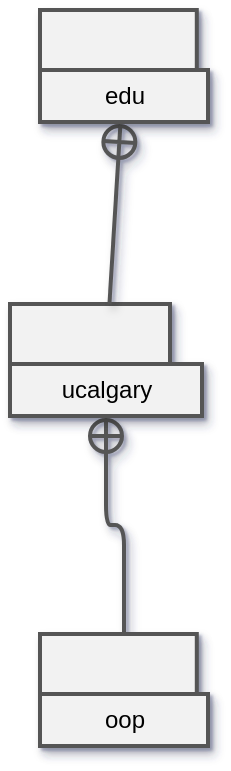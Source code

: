 <mxfile><diagram id="pa62f00b15c4b402d940f7000aa86cdff_410258608" name="Packages">﻿<mxGraphModel grid="1" gridSize="10" guides="1" tooltips="1" connect="1" arrows="1" shadow="1"><root><mxCell id="0" /><mxCell id="1" parent="0" /><mxCell id="6053c1fa60704c27a7d573fafaabfe78" parent="1" value="" style="endArrow=circlePlus;startArrow=none;endFill=0;startFill=0;html=1;strokeColor=#555555;strokeWidth=2;shadow=1;fillColor=#F2F2F2;swimlaneFillColor=#F2F2F2;" edge="1" source="052f0c498d7f4670b2442c617b217741" target="4f77bc4ef136418c9168835d038cc9a1"><mxGeometry x="138" y="9" width="27" height="129" as="geometry"><mxPoint x="57" y="312" as="sourcePoint" /><mxPoint x="48" y="203" as="targetPoint" /><Array as="points"><mxPoint x="57" y="257.5" /><mxPoint x="48" y="257.5" /></Array></mxGeometry></mxCell><mxCell id="4f77bc4ef136418c9168835d038cc9a1" parent="1" value="ucalgary" style="shape=folder;tabWidth=80;tabHeight=30;tabPosition=left;boundedLbl=1;html=1;strokeColor=#555555;strokeWidth=2;shadow=1;fillColor=#F2F2F2;swimlaneFillColor=#F2F2F2;" vertex="1"><mxGeometry x="0" y="147" width="96" height="56" as="geometry" /></mxCell><mxCell id="052f0c498d7f4670b2442c617b217741" parent="1" value="oop" style="shape=folder;tabWidth=80;tabHeight=30;tabPosition=left;boundedLbl=1;html=1;strokeColor=#555555;strokeWidth=2;shadow=1;fillColor=#F2F2F2;swimlaneFillColor=#F2F2F2;" vertex="1"><mxGeometry x="15" y="312" width="84" height="56" as="geometry" /></mxCell><mxCell id="07fd078d648e46c18901f85eee4a0c91" parent="1" value="" style="endArrow=circlePlus;startArrow=none;endFill=0;startFill=0;html=1;strokeColor=#555555;strokeWidth=2;shadow=1;fillColor=#F2F2F2;swimlaneFillColor=#F2F2F2;" edge="1" source="4f77bc4ef136418c9168835d038cc9a1" target="7a63753ac71d44b499e4347ad8d5bcb7"><mxGeometry x="20" y="46" width="74" height="111" as="geometry"><mxPoint x="57" y="147" as="sourcePoint" /><mxPoint x="57" y="56" as="targetPoint" /></mxGeometry></mxCell><mxCell id="7a63753ac71d44b499e4347ad8d5bcb7" parent="1" value="edu" style="shape=folder;tabWidth=80;tabHeight=30;tabPosition=left;boundedLbl=1;html=1;strokeColor=#555555;strokeWidth=2;shadow=1;fillColor=#F2F2F2;swimlaneFillColor=#F2F2F2;" vertex="1"><mxGeometry x="15" y="0" width="84" height="56" as="geometry" /></mxCell></root></mxGraphModel></diagram><diagram id="p1540134c3828409db87354dff51bb9c3_282734189" name="oop">﻿<mxGraphModel grid="1" gridSize="10" guides="1" tooltips="1" connect="1" arrows="1" shadow="1"><root><mxCell id="0" /><mxCell id="1" parent="0" /><mxCell id="04b6e05a16544332a9e63eac2484ce53" parent="1" value="" style="endArrow=block;startArrow=none;endFill=0;startFill=0;dashed=1;html=1;strokeColor=#555555;strokeWidth=2;shadow=1;fillColor=#F2F2F2;swimlaneFillColor=#F2F2F2;" edge="1" source="834f4651591741dd9462f2b35a019e71" target="8d24182eee8d498fbde787fbc29f3ab3"><mxGeometry x="926" y="125" width="74" height="111" as="geometry"><mxPoint x="963" y="226" as="sourcePoint" /><mxPoint x="963" y="135" as="targetPoint" /></mxGeometry></mxCell><mxCell id="24bb85ae68604520a6ce8cf2580e2368" parent="1" value="" style="endArrow=block;startArrow=none;endFill=0;startFill=0;dashed=1;html=1;strokeColor=#555555;strokeWidth=2;shadow=1;fillColor=#F2F2F2;swimlaneFillColor=#F2F2F2;" edge="1" source="ee0ce0a8843e405abab6cd75a5e38129" target="9e1e7df97bb84481b4fef408767a5ccb"><mxGeometry x="1062" y="332" width="228" height="450" as="geometry"><mxPoint x="1072" y="772" as="sourcePoint" /><mxPoint x="1280" y="342" as="targetPoint" /><Array as="points"><mxPoint x="1072" y="557" /><mxPoint x="1280" y="557" /></Array></mxGeometry></mxCell><mxCell id="cd8ec14ea1da481b8c11d59680414c92" parent="1" value="" style="startArrow=diamondThin;startFill=0;endArrow=none;endFill=0;html=1;strokeColor=#555555;strokeWidth=2;shadow=1;fillColor=#F2F2F2;swimlaneFillColor=#F2F2F2;" edge="1" source="c04a7378e4444ff29a1f99a9c70c53fa" target="ee0ce0a8843e405abab6cd75a5e38129"><mxGeometry x="1250" y="956" width="358" height="58.913" as="geometry"><mxPoint x="1607" y="981" as="sourcePoint" /><mxPoint x="1250" y="981" as="targetPoint" /></mxGeometry></mxCell><mxCell id="f3578b008adb4779a2ddab2b1989ab48" parent="1" value="" style="startArrow=diamondThin;startFill=1;endArrow=none;endFill=0;html=1;strokeColor=#555555;strokeWidth=2;shadow=1;fillColor=#F2F2F2;swimlaneFillColor=#F2F2F2;" edge="1" source="d045cb5ec8c54123849e0aa820bfa537" target="2de8c59124d943a096c9024ee0110176"><mxGeometry x="142" y="1233" width="306" height="175.913" as="geometry"><mxPoint x="447" y="1375" as="sourcePoint" /><mxPoint x="182" y="1233" as="targetPoint" /><Array as="points"><mxPoint x="182" y="1375" /></Array></mxGeometry></mxCell><mxCell id="0ee83a242cf9490d9c2e935ffb605804" parent="1" value="" style="endArrow=block;startArrow=none;endFill=0;startFill=0;dashed=1;html=1;strokeColor=#555555;strokeWidth=2;shadow=1;fillColor=#F2F2F2;swimlaneFillColor=#F2F2F2;" edge="1" source="00c611a5be4848258f579abd5ea027e9" target="8d24182eee8d498fbde787fbc29f3ab3"><mxGeometry x="953" y="125" width="2041" height="129" as="geometry"><mxPoint x="2984" y="244" as="sourcePoint" /><mxPoint x="963" y="135" as="targetPoint" /><Array as="points"><mxPoint x="2984" y="189.5" /><mxPoint x="963" y="189.5" /></Array></mxGeometry></mxCell><mxCell id="8d510b3bb7014c0aaf1db33e43ab9051" parent="1" value="" style="endArrow=block;startArrow=none;endFill=0;startFill=0;dashed=1;html=1;strokeColor=#555555;strokeWidth=2;shadow=1;fillColor=#F2F2F2;swimlaneFillColor=#F2F2F2;" edge="1" source="5112fefe1586475f8e3accc46f299c72" target="9e1e7df97bb84481b4fef408767a5ccb"><mxGeometry x="1270" y="332" width="2138" height="129" as="geometry"><mxPoint x="3398" y="451" as="sourcePoint" /><mxPoint x="1280" y="342" as="targetPoint" /><Array as="points"><mxPoint x="3398" y="396.5" /><mxPoint x="1280" y="396.5" /></Array></mxGeometry></mxCell><mxCell id="1bdeb0390a7a4d7babc8e399e9f24488" parent="1" value="" style="startArrow=diamondThin;startFill=0;endArrow=none;endFill=0;html=1;strokeColor=#555555;strokeWidth=2;shadow=1;fillColor=#F2F2F2;swimlaneFillColor=#F2F2F2;" edge="1" source="75e52ea8e90e46ef926927b504463c1a" target="35cc152a93d341f7ab0a9d84c733f28a"><mxGeometry x="2726.984" y="880.027" width="916.016" height="59.886" as="geometry"><mxPoint x="3642" y="906" as="sourcePoint" /><mxPoint x="2727" y="905" as="targetPoint" /></mxGeometry></mxCell><mxCell id="4cb097b3ada84a69be50fe047813173d" parent="1" value="" style="endArrow=block;startArrow=none;endFill=0;startFill=0;dashed=1;html=1;strokeColor=#555555;strokeWidth=2;shadow=1;fillColor=#F2F2F2;swimlaneFillColor=#F2F2F2;" edge="1" source="0b528082993446cf83feb2ee71b3038f" target="9e1e7df97bb84481b4fef408767a5ccb"><mxGeometry x="1270" y="332" width="967" height="450" as="geometry"><mxPoint x="2227" y="772" as="sourcePoint" /><mxPoint x="1280" y="342" as="targetPoint" /><Array as="points"><mxPoint x="2227" y="557" /><mxPoint x="1280" y="557" /></Array></mxGeometry></mxCell><mxCell id="175bd7d4437b48779a040a93b26968a2" parent="1" value="" style="startArrow=diamondThin;startFill=0;endArrow=none;endFill=0;html=1;strokeColor=#555555;strokeWidth=2;shadow=1;fillColor=#F2F2F2;swimlaneFillColor=#F2F2F2;" edge="1" source="c04a7378e4444ff29a1f99a9c70c53fa" target="0a360f15ab824dddbbd1d4376049dd07"><mxGeometry x="1959" y="965" width="848" height="58.913" as="geometry"><mxPoint x="1959" y="990" as="sourcePoint" /><mxPoint x="2806" y="990" as="targetPoint" /></mxGeometry></mxCell><mxCell id="ea60c10e90744bdbb974a541f5aad8b0" parent="1" value="" style="startArrow=diamondThin;startFill=1;endArrow=none;endFill=0;html=1;strokeColor=#555555;strokeWidth=2;shadow=1;fillColor=#F2F2F2;swimlaneFillColor=#F2F2F2;" edge="1" source="557efd1b93ca4ae19a50e643efb7370f" target="2de8c59124d943a096c9024ee0110176"><mxGeometry x="356" y="1102" width="92" height="58.913" as="geometry"><mxPoint x="447" y="1127" as="sourcePoint" /><mxPoint x="356" y="1127" as="targetPoint" /></mxGeometry></mxCell><mxCell id="3040e630daaf4203bafedf57153a28fa" parent="1" value="" style="startArrow=diamondThin;startFill=1;endArrow=none;endFill=0;html=1;strokeColor=#555555;strokeWidth=2;shadow=1;fillColor=#F2F2F2;swimlaneFillColor=#F2F2F2;" edge="1" source="997e78ea9f1b4cecabda6c50ff4ac3cf" target="ee0ce0a8843e405abab6cd75a5e38129"><mxGeometry x="1041" y="1586" width="81" height="110" as="geometry"><mxPoint x="1081" y="1695" as="sourcePoint" /><mxPoint x="1081" y="1586" as="targetPoint" /></mxGeometry></mxCell><mxCell id="90511c2a12f34ec893956701cb4a57cf" parent="1" value="" style="endArrow=block;startArrow=none;endFill=0;startFill=0;dashed=1;html=1;strokeColor=#555555;strokeWidth=2;shadow=1;fillColor=#F2F2F2;swimlaneFillColor=#F2F2F2;" edge="1" source="0b528082993446cf83feb2ee71b3038f" target="3d5674dcc09d41d1b36991e120568cde"><mxGeometry x="1755" y="653" width="425" height="129" as="geometry"><mxPoint x="2170" y="772" as="sourcePoint" /><mxPoint x="1765" y="663" as="targetPoint" /><Array as="points"><mxPoint x="2170" y="717.5" /><mxPoint x="1765" y="717.5" /></Array></mxGeometry></mxCell><mxCell id="6a9f79249bd54f9186203b62184c05de" parent="1" value="" style="endArrow=block;startArrow=none;endFill=0;startFill=0;html=1;strokeColor=#555555;strokeWidth=2;shadow=1;fillColor=#F2F2F2;swimlaneFillColor=#F2F2F2;" edge="1" source="35cc152a93d341f7ab0a9d84c733f28a" target="834f4651591741dd9462f2b35a019e71"><mxGeometry x="944" y="671" width="1562" height="111" as="geometry"><mxPoint x="2496" y="772" as="sourcePoint" /><mxPoint x="954" y="681" as="targetPoint" /><Array as="points"><mxPoint x="2496" y="726.5" /><mxPoint x="954" y="726.5" /></Array></mxGeometry></mxCell><mxCell id="9750df72436a45e5a14c15ce7fabae28" parent="1" value="" style="startArrow=diamondThin;startFill=0;endArrow=none;endFill=0;html=1;strokeColor=#555555;strokeWidth=2;shadow=1;fillColor=#F2F2F2;swimlaneFillColor=#F2F2F2;" edge="1" source="0b528082993446cf83feb2ee71b3038f" target="0a360f15ab824dddbbd1d4376049dd07"><mxGeometry x="2342" y="919" width="465" height="58.913" as="geometry"><mxPoint x="2342" y="944" as="sourcePoint" /><mxPoint x="2806" y="944" as="targetPoint" /></mxGeometry></mxCell><mxCell id="9e1e7df97bb84481b4fef408767a5ccb" parent="1" value="DateManageMent" style="swimlane;html=1;strokeColor=#555555;strokeWidth=2;shadow=1;fillColor=#F2F2F2;swimlaneFillColor=#F2F2F2;" vertex="1"><mxGeometry x="1162" y="226" width="235" height="116" as="geometry" /></mxCell><mxCell id="53a24999e5034aa98b506170c6942cf6_interface" parent="9e1e7df97bb84481b4fef408767a5ccb" value="interface" style="text;portConstraint=eastwest;overflow=hidden;rotatable=0;" vertex="1"><mxGeometry y="3" width="230" height="17.461" as="geometry" /></mxCell><mxCell id="o34719775ef20442b9c0b6336e21d0c4a847" parent="9e1e7df97bb84481b4fef408767a5ccb" value="+ setDate (newDate : String)" style="text;portConstraint=eastwest;overflow=hidden;rotatable=0;" vertex="1"><mxGeometry y="54.826" width="229" height="19" as="geometry" /></mxCell><mxCell id="o09e515f01b0f42fe8740c2dd311634fa853" parent="9e1e7df97bb84481b4fef408767a5ccb" value="+ getDate (): String" style="text;portConstraint=eastwest;overflow=hidden;rotatable=0;" vertex="1"><mxGeometry y="73.826" width="229" height="19" as="geometry" /></mxCell><mxCell id="o522fbdd42bbc44f4a94f7146182265bc853" parent="9e1e7df97bb84481b4fef408767a5ccb" value="+ validateDate (date : String): boolean" style="text;portConstraint=eastwest;overflow=hidden;rotatable=0;" vertex="1"><mxGeometry y="92.826" width="229" height="19" as="geometry" /></mxCell><mxCell id="0067b1f6cd6e43abbe7c3aea68bb5341" parent="1" value="" style="startArrow=diamondThin;startFill=1;endArrow=none;endFill=0;html=1;strokeColor=#555555;strokeWidth=2;shadow=1;fillColor=#F2F2F2;swimlaneFillColor=#F2F2F2;" edge="1" source="557efd1b93ca4ae19a50e643efb7370f" target="0a360f15ab824dddbbd1d4376049dd07"><mxGeometry x="799" y="1041" width="2008" height="58.913" as="geometry"><mxPoint x="799" y="1066" as="sourcePoint" /><mxPoint x="2806" y="1066" as="targetPoint" /></mxGeometry></mxCell><mxCell id="b5b90bbe193046b9b365fc7191aea79d" parent="1" value="" style="endArrow=open;dashed=1;endFill=0;html=1;strokeColor=#555555;strokeWidth=2;shadow=1;fillColor=#F2F2F2;swimlaneFillColor=#F2F2F2;" edge="1" source="2de8c59124d943a096c9024ee0110176" target="0a360f15ab824dddbbd1d4376049dd07"><mxGeometry x="346" y="1064" width="2470" height="53" as="geometry"><mxPoint x="356" y="1074" as="sourcePoint" /><mxPoint x="2806" y="1075" as="targetPoint" /></mxGeometry></mxCell><mxCell id="a2f6d5956613475aae7858202dbad3a5" parent="1" value="" style="endArrow=block;startArrow=none;endFill=0;startFill=0;dashed=1;html=1;strokeColor=#555555;strokeWidth=2;shadow=1;fillColor=#F2F2F2;swimlaneFillColor=#F2F2F2;" edge="1" source="c04a7378e4444ff29a1f99a9c70c53fa" target="3d5674dcc09d41d1b36991e120568cde"><mxGeometry x="1728" y="653" width="74" height="129" as="geometry"><mxPoint x="1765" y="772" as="sourcePoint" /><mxPoint x="1765" y="663" as="targetPoint" /></mxGeometry></mxCell><mxCell id="06d14185abfe45aabcd71118e55a0679" parent="1" value="" style="startArrow=diamondThin;startFill=0;endArrow=none;endFill=0;html=1;strokeColor=#555555;strokeWidth=2;shadow=1;fillColor=#F2F2F2;swimlaneFillColor=#F2F2F2;" edge="1" source="e20bc0d8356c41eaaa882aa8b86b1d24" target="ee0ce0a8843e405abab6cd75a5e38129"><mxGeometry x="1250" y="1041" width="1972" height="58.913" as="geometry"><mxPoint x="3221" y="1066" as="sourcePoint" /><mxPoint x="1250" y="1066" as="targetPoint" /></mxGeometry></mxCell><mxCell id="2de8c59124d943a096c9024ee0110176" parent="1" value="DisasterVictimPage" style="swimlane;childLayout=stackLayout;horizontal=1;horizontalStack=0;resizeParent=1;resizeParentMax=0;resizeLast=0;collapsible=1;html=1;strokeColor=#555555;strokeWidth=2;shadow=1;fillColor=#F2F2F2;swimlaneFillColor=#F2F2F2;" vertex="1"><mxGeometry x="8" y="916" width="348" height="317" as="geometry" /></mxCell><mxCell id="a1ed33f58913c47da94115bd9075e3a74870" parent="2de8c59124d943a096c9024ee0110176" value="- victimTable: JTable" style="text;portConstraint=eastwest;overflow=hidden;rotatable=0;" vertex="1"><mxGeometry y="30.826" width="342" height="19" as="geometry" /></mxCell><mxCell id="ab89a8a393cd746e0b9f922e8a3cd1a9e870" parent="2de8c59124d943a096c9024ee0110176" value="- tableModel: DefaultTableModel" style="text;portConstraint=eastwest;overflow=hidden;rotatable=0;" vertex="1"><mxGeometry y="49.826" width="342" height="19" as="geometry" /></mxCell><mxCell id="ac2dc1af055714587b4f479471ea807dd871" parent="2de8c59124d943a096c9024ee0110176" value="- immutableRows: ArrayList&lt;Integer&gt;" style="text;portConstraint=eastwest;overflow=hidden;rotatable=0;" vertex="1"><mxGeometry y="68.826" width="342" height="19" as="geometry" /></mxCell><mxCell id="oe1b8f89baddc46b78be50f7b16bc5987871" parent="2de8c59124d943a096c9024ee0110176" value="+ «create» DisasterVictimPage (locations : ArrayList&lt;Location&gt;, victims : ArrayList&lt;DisasterVictim&gt;, workLocation : Location, familyManager : FamilyRelationManager, supplyManager : SupplyManager)" style="text;portConstraint=eastwest;overflow=hidden;rotatable=0;" vertex="1"><mxGeometry y="93.826" width="342" height="71" as="geometry" /></mxCell><mxCell id="o22dc8c9a9cd0497ca78b6ea4020a9f5c872" parent="2de8c59124d943a096c9024ee0110176" value="- getLocationOfVictim (victim : DisasterVictim, locations : ArrayList&lt;Location&gt;): Location" style="text;portConstraint=eastwest;overflow=hidden;rotatable=0;" vertex="1"><mxGeometry y="164.826" width="342" height="37" as="geometry" /></mxCell><mxCell id="o3aaff2a9ae2b4aa5a330394792e8be1c872" parent="2de8c59124d943a096c9024ee0110176" value="- getLocationNames (locations : ArrayList&lt;Location&gt;): String" style="text;portConstraint=eastwest;overflow=hidden;rotatable=0;" vertex="1"><mxGeometry y="201.826" width="342" height="37" as="geometry" /></mxCell><mxCell id="oe6b3080993474db5a6daab60b291aa50872" parent="2de8c59124d943a096c9024ee0110176" value="- findLocationByName (name : String, locations : ArrayList&lt;Location&gt;): Location" style="text;portConstraint=eastwest;overflow=hidden;rotatable=0;" vertex="1"><mxGeometry y="238.826" width="342" height="37" as="geometry" /></mxCell><mxCell id="o4eca18c164ec470f991eced3c464ddd8872" parent="2de8c59124d943a096c9024ee0110176" value="+ refreshTable (victims : ArrayList&lt;DisasterVictim&gt;, locations : ArrayList&lt;Location&gt;)" style="text;portConstraint=eastwest;overflow=hidden;rotatable=0;" vertex="1"><mxGeometry y="275.826" width="342" height="37" as="geometry" /></mxCell><mxCell id="884495638ca641bda72278e47731c950" parent="1" value="" style="startArrow=diamondThin;startFill=1;endArrow=none;endFill=0;html=1;strokeColor=#555555;strokeWidth=2;shadow=1;fillColor=#F2F2F2;swimlaneFillColor=#F2F2F2;" edge="1" source="5112fefe1586475f8e3accc46f299c72" target="00c611a5be4848258f579abd5ea027e9"><mxGeometry x="3161" y="627" width="61" height="58.913" as="geometry"><mxPoint x="3221" y="652" as="sourcePoint" /><mxPoint x="3161" y="652" as="targetPoint" /></mxGeometry></mxCell><mxCell id="211174439ccb43eca1a62fea9dfea6a5" parent="1" value="" style="endArrow=circlePlus;startArrow=none;endFill=0;startFill=0;html=1;strokeColor=#555555;strokeWidth=2;shadow=1;fillColor=#F2F2F2;swimlaneFillColor=#F2F2F2;" edge="1" source="e9ccf0e71b1e4916a7a2daea11aab1cf" target="f7afe71b2bd64cad9a1cfe2b5cf8aecd"><mxGeometry x="125" y="2178" width="74" height="129" as="geometry"><mxPoint x="162" y="2297" as="sourcePoint" /><mxPoint x="162" y="2188" as="targetPoint" /></mxGeometry></mxCell><mxCell id="6915af89e4054221b2c8ea8827ceb645" parent="1" value="" style="endArrow=block;startArrow=none;endFill=0;startFill=0;dashed=1;html=1;strokeColor=#555555;strokeWidth=2;shadow=1;fillColor=#F2F2F2;swimlaneFillColor=#F2F2F2;" edge="1" source="4ba14dc36c644a5aa16d3d885f9c9fa0" target="3d5674dcc09d41d1b36991e120568cde"><mxGeometry x="1418" y="653" width="357" height="129" as="geometry"><mxPoint x="1428" y="772" as="sourcePoint" /><mxPoint x="1765" y="663" as="targetPoint" /><Array as="points"><mxPoint x="1428" y="717.5" /><mxPoint x="1765" y="717.5" /></Array></mxGeometry></mxCell><mxCell id="ee0ce0a8843e405abab6cd75a5e38129" parent="1" value="DisasterVictim" style="swimlane;childLayout=stackLayout;horizontal=1;horizontalStack=0;resizeParent=1;resizeParentMax=0;resizeLast=0;collapsible=1;html=1;strokeColor=#555555;strokeWidth=2;shadow=1;fillColor=#F2F2F2;swimlaneFillColor=#F2F2F2;" vertex="1"><mxGeometry x="893" y="772" width="357" height="814" as="geometry" /></mxCell><mxCell id="a6a82a0b6602146069b906e4d5c5dc53b873" parent="ee0ce0a8843e405abab6cd75a5e38129" value="- DateOfBirth_Age: String" style="text;portConstraint=eastwest;overflow=hidden;rotatable=0;" vertex="1"><mxGeometry y="30.826" width="351" height="19" as="geometry" /></mxCell><mxCell id="aa8568a0a9547478dabb4bf471848b6de873" parent="ee0ce0a8843e405abab6cd75a5e38129" value="- description: String" style="text;portConstraint=eastwest;overflow=hidden;rotatable=0;" vertex="1"><mxGeometry y="49.826" width="351" height="19" as="geometry" /></mxCell><mxCell id="a581384b1902c44c19097bc6242d5ee04873" parent="ee0ce0a8843e405abab6cd75a5e38129" value="- ASSIGNED_SOCIAL_ID: int" style="text;portConstraint=eastwest;overflow=hidden;rotatable=0;" vertex="1"><mxGeometry y="68.826" width="351" height="19" as="geometry" /></mxCell><mxCell id="adfbaec1596014973b59c8a3d1ca29d0f873" parent="ee0ce0a8843e405abab6cd75a5e38129" value="- medicalRecords: ArrayList&lt;MedicalRecord&gt;" style="text;portConstraint=eastwest;overflow=hidden;rotatable=0;" vertex="1"><mxGeometry y="87.826" width="351" height="19" as="geometry" /></mxCell><mxCell id="acf6991c4b8584aaa808dfe2283c18d5f873" parent="ee0ce0a8843e405abab6cd75a5e38129" value="- ENTRY_DATE: String" style="text;portConstraint=eastwest;overflow=hidden;rotatable=0;" vertex="1"><mxGeometry y="106.826" width="351" height="19" as="geometry" /></mxCell><mxCell id="af6ae8b3d88324e239657c3289d5a50a7874" parent="ee0ce0a8843e405abab6cd75a5e38129" value="- personalBelongings: HashSet&lt;Supply&gt;" style="text;portConstraint=eastwest;overflow=hidden;rotatable=0;" vertex="1"><mxGeometry y="125.826" width="351" height="19" as="geometry" /></mxCell><mxCell id="ada1faacb40dd4403bdbb0a89fc753408874" parent="ee0ce0a8843e405abab6cd75a5e38129" value="- dietaryPreference: ArrayList&lt;DietaryRestrictions&gt;" style="text;portConstraint=eastwest;overflow=hidden;rotatable=0;" vertex="1"><mxGeometry y="144.826" width="351" height="19" as="geometry" /></mxCell><mxCell id="ac2412da4f4894a6f8c516db4f46145f0874" parent="ee0ce0a8843e405abab6cd75a5e38129" value=" counter: int" style="text;portConstraint=eastwest;overflow=hidden;rotatable=0;" vertex="1"><mxGeometry y="163.826" width="351" height="19" as="geometry" /></mxCell><mxCell id="o63fd26c0333e4f81b312665e17fbdf2a874" parent="ee0ce0a8843e405abab6cd75a5e38129" value="+ «create» DisasterVictim (firstName : String, ENTRY_DATE : String)" style="text;portConstraint=eastwest;overflow=hidden;rotatable=0;" vertex="1"><mxGeometry y="188.826" width="351" height="37" as="geometry" /></mxCell><mxCell id="o01bab8a574534f759afd64f538dad7b8874" parent="ee0ce0a8843e405abab6cd75a5e38129" value="+ validateDate (date : String): boolean" style="text;portConstraint=eastwest;overflow=hidden;rotatable=0;" vertex="1"><mxGeometry y="225.826" width="351" height="19" as="geometry" /></mxCell><mxCell id="o507981bc33e54b1ba781b77aa0b6a063874" parent="ee0ce0a8843e405abab6cd75a5e38129" value="+ getDateOfBirth_Age (): String" style="text;portConstraint=eastwest;overflow=hidden;rotatable=0;" vertex="1"><mxGeometry y="244.826" width="351" height="19" as="geometry" /></mxCell><mxCell id="odbd5630e73384ef08553287b205a7855874" parent="ee0ce0a8843e405abab6cd75a5e38129" value="+ getMedicalRecords (): ArrayList&lt;MedicalRecord&gt;" style="text;portConstraint=eastwest;overflow=hidden;rotatable=0;" vertex="1"><mxGeometry y="263.826" width="351" height="19" as="geometry" /></mxCell><mxCell id="oedf692cb97a44e8581ac5e2ebbfc91df874" parent="ee0ce0a8843e405abab6cd75a5e38129" value="+ getEntryDate (): String" style="text;portConstraint=eastwest;overflow=hidden;rotatable=0;" vertex="1"><mxGeometry y="282.826" width="351" height="19" as="geometry" /></mxCell><mxCell id="ob372cdb6f00645ae9c9128ad0cc0f44a874" parent="ee0ce0a8843e405abab6cd75a5e38129" value="+ getAssignedSocialID (): int" style="text;portConstraint=eastwest;overflow=hidden;rotatable=0;" vertex="1"><mxGeometry y="301.826" width="351" height="19" as="geometry" /></mxCell><mxCell id="oa7d64abeeca540bf91a49ef6586cde03874" parent="ee0ce0a8843e405abab6cd75a5e38129" value="+ getPersonalBelongings (): HashSet&lt;Supply&gt;" style="text;portConstraint=eastwest;overflow=hidden;rotatable=0;" vertex="1"><mxGeometry y="320.826" width="351" height="19" as="geometry" /></mxCell><mxCell id="off0f63a570df47f58a35d60d45543ded874" parent="ee0ce0a8843e405abab6cd75a5e38129" value="+ getDietaryPreference (): ArrayList&lt;DietaryRestrictions&gt;" style="text;portConstraint=eastwest;overflow=hidden;rotatable=0;" vertex="1"><mxGeometry y="339.826" width="351" height="19" as="geometry" /></mxCell><mxCell id="o86fc685de0cb4f3b9c87160c2018886d875" parent="ee0ce0a8843e405abab6cd75a5e38129" value="+ setDateOfBirth (DateOfBirth : String)" style="text;portConstraint=eastwest;overflow=hidden;rotatable=0;" vertex="1"><mxGeometry y="358.826" width="351" height="19" as="geometry" /></mxCell><mxCell id="o71c22cf9884b4d3283a019e820a00959875" parent="ee0ce0a8843e405abab6cd75a5e38129" value="+ setApproxAge (age : String)" style="text;portConstraint=eastwest;overflow=hidden;rotatable=0;" vertex="1"><mxGeometry y="377.826" width="351" height="19" as="geometry" /></mxCell><mxCell id="o0c10b66296514b56a9289d28df730cc5875" parent="ee0ce0a8843e405abab6cd75a5e38129" value="+ setMedicalRecords (medicalRecords : ArrayList&lt;MedicalRecord&gt;)" style="text;portConstraint=eastwest;overflow=hidden;rotatable=0;" vertex="1"><mxGeometry y="396.826" width="351" height="37" as="geometry" /></mxCell><mxCell id="o766f13ebe68a4a71920e06737a1437d2875" parent="ee0ce0a8843e405abab6cd75a5e38129" value="+ setPersonalBelongings (personalBelongings : HashSet&lt;Supply&gt;)" style="text;portConstraint=eastwest;overflow=hidden;rotatable=0;" vertex="1"><mxGeometry y="433.826" width="351" height="37" as="geometry" /></mxCell><mxCell id="oe9f218f80d8840a1ae254bef9e0bbb69875" parent="ee0ce0a8843e405abab6cd75a5e38129" value="+ addPersonalBelonging (supply : Supply, location : Location, manager : SupplyManager)" style="text;portConstraint=eastwest;overflow=hidden;rotatable=0;" vertex="1"><mxGeometry y="470.826" width="351" height="37" as="geometry" /></mxCell><mxCell id="o45853b31b55643319eb6ed1ce52503e2875" parent="ee0ce0a8843e405abab6cd75a5e38129" value="+ removePersonalBelonging (supply : Supply)" style="text;portConstraint=eastwest;overflow=hidden;rotatable=0;" vertex="1"><mxGeometry y="507.826" width="351" height="19" as="geometry" /></mxCell><mxCell id="obcbeb676434b4c90b8d798582273dc70875" parent="ee0ce0a8843e405abab6cd75a5e38129" value="+ addMedicalRecord (medicalRecord : MedicalRecord)" style="text;portConstraint=eastwest;overflow=hidden;rotatable=0;" vertex="1"><mxGeometry y="526.826" width="351" height="19" as="geometry" /></mxCell><mxCell id="o3b11bc16f6ce451797ce80144d244d67875" parent="ee0ce0a8843e405abab6cd75a5e38129" value="+ removeMedicalRecord (medicalRecord : MedicalRecord)" style="text;portConstraint=eastwest;overflow=hidden;rotatable=0;" vertex="1"><mxGeometry y="545.826" width="351" height="19" as="geometry" /></mxCell><mxCell id="oa17e6582957e460c85a17a90dfeb70db875" parent="ee0ce0a8843e405abab6cd75a5e38129" value="+ addDietaryPreference (preference : DietaryRestrictions.DietaryRestriction)" style="text;portConstraint=eastwest;overflow=hidden;rotatable=0;" vertex="1"><mxGeometry y="564.826" width="351" height="37" as="geometry" /></mxCell><mxCell id="o13b68698c17841ddba2fe490d31c8566875" parent="ee0ce0a8843e405abab6cd75a5e38129" value="+ removeDietaryPreference (preference : DietaryRestrictions.DietaryRestriction)" style="text;portConstraint=eastwest;overflow=hidden;rotatable=0;" vertex="1"><mxGeometry y="601.826" width="351" height="37" as="geometry" /></mxCell><mxCell id="oc143633449614f6b890b3c6607726006875" parent="ee0ce0a8843e405abab6cd75a5e38129" value="+ getDescription (): String" style="text;portConstraint=eastwest;overflow=hidden;rotatable=0;" vertex="1"><mxGeometry y="638.826" width="351" height="19" as="geometry" /></mxCell><mxCell id="tvd5c1a530458f4ee8ac317b6f4ebd3244" parent="ee0ce0a8843e405abab6cd75a5e38129" value="{Annotation = Override&#xD;}" style="text;portConstraint=eastwest;overflow=hidden;rotatable=0;" vertex="1"><mxGeometry y="657.826" width="351" height="19" as="geometry" /></mxCell><mxCell id="oa72eaaeda682438c84292ec1be3f5fa4875" parent="ee0ce0a8843e405abab6cd75a5e38129" value="+ setDescription (newDescription : String)" style="text;portConstraint=eastwest;overflow=hidden;rotatable=0;" vertex="1"><mxGeometry y="676.826" width="351" height="19" as="geometry" /></mxCell><mxCell id="tvf32a275a0c234081bfd8c3451e80c316" parent="ee0ce0a8843e405abab6cd75a5e38129" value="{Annotation = Override&#xD;}" style="text;portConstraint=eastwest;overflow=hidden;rotatable=0;" vertex="1"><mxGeometry y="695.826" width="351" height="19" as="geometry" /></mxCell><mxCell id="o321808e476e7403aa9041a537fbe7a54875" parent="ee0ce0a8843e405abab6cd75a5e38129" value="+ writeFile ()" style="text;portConstraint=eastwest;overflow=hidden;rotatable=0;" vertex="1"><mxGeometry y="714.826" width="351" height="19" as="geometry" /></mxCell><mxCell id="o446b1f1ebc80464594597f5e95342983875" parent="ee0ce0a8843e405abab6cd75a5e38129" value="+ mountFile ()" style="text;portConstraint=eastwest;overflow=hidden;rotatable=0;" vertex="1"><mxGeometry y="733.826" width="351" height="19" as="geometry" /></mxCell><mxCell id="oa68437c3d1ab4bdfa3863ff875ece62d875" parent="ee0ce0a8843e405abab6cd75a5e38129" value="+ dismountFile ()" style="text;portConstraint=eastwest;overflow=hidden;rotatable=0;" vertex="1"><mxGeometry y="752.826" width="351" height="19" as="geometry" /></mxCell><mxCell id="o92c682bc6f154f7db98f19104acb3ae7875" parent="ee0ce0a8843e405abab6cd75a5e38129" value="+ setDate (newDate : String)" style="text;portConstraint=eastwest;overflow=hidden;rotatable=0;" vertex="1"><mxGeometry y="771.826" width="351" height="19" as="geometry" /></mxCell><mxCell id="ocd39505ca06f4628a5f726007db0bb63875" parent="ee0ce0a8843e405abab6cd75a5e38129" value="+ getDate (): String" style="text;portConstraint=eastwest;overflow=hidden;rotatable=0;" vertex="1"><mxGeometry y="790.826" width="351" height="19" as="geometry" /></mxCell><mxCell id="4ba14dc36c644a5aa16d3d885f9c9fa0" parent="1" value="Supply" style="swimlane;childLayout=stackLayout;horizontal=1;horizontalStack=0;resizeParent=1;resizeParentMax=0;resizeLast=0;collapsible=1;html=1;strokeColor=#555555;strokeWidth=2;shadow=1;fillColor=#F2F2F2;swimlaneFillColor=#F2F2F2;" vertex="1"><mxGeometry x="1288" y="772" width="281" height="212" as="geometry" /></mxCell><mxCell id="a521d727ee5a84df193276145d0026489894" parent="4ba14dc36c644a5aa16d3d885f9c9fa0" value="- type: String" style="text;portConstraint=eastwest;overflow=hidden;rotatable=0;" vertex="1"><mxGeometry y="30.826" width="275" height="19" as="geometry" /></mxCell><mxCell id="ab52b51b5d735495d84e685a4f36b41b0894" parent="4ba14dc36c644a5aa16d3d885f9c9fa0" value="- quantity: int" style="text;portConstraint=eastwest;overflow=hidden;rotatable=0;" vertex="1"><mxGeometry y="49.826" width="275" height="19" as="geometry" /></mxCell><mxCell id="oe3e0fb2c7eef4395a7289a78203a479e894" parent="4ba14dc36c644a5aa16d3d885f9c9fa0" value="+ «create» Supply (type : String, quantity : int)" style="text;portConstraint=eastwest;overflow=hidden;rotatable=0;" vertex="1"><mxGeometry y="74.826" width="275" height="19" as="geometry" /></mxCell><mxCell id="o42c14990705847e79a4724304f3d642a894" parent="4ba14dc36c644a5aa16d3d885f9c9fa0" value="+ getDescription (): String" style="text;portConstraint=eastwest;overflow=hidden;rotatable=0;" vertex="1"><mxGeometry y="93.826" width="275" height="19" as="geometry" /></mxCell><mxCell id="tv683e8da6572648c495b6cf060440f3fb" parent="4ba14dc36c644a5aa16d3d885f9c9fa0" value="{Annotation = Override&#xD;}" style="text;portConstraint=eastwest;overflow=hidden;rotatable=0;" vertex="1"><mxGeometry y="112.826" width="275" height="19" as="geometry" /></mxCell><mxCell id="ocd3deb3a46de4fb59da4099776311c2a894" parent="4ba14dc36c644a5aa16d3d885f9c9fa0" value="+ setDescription (type : String)" style="text;portConstraint=eastwest;overflow=hidden;rotatable=0;" vertex="1"><mxGeometry y="131.826" width="275" height="19" as="geometry" /></mxCell><mxCell id="tv370f062ac05a4f8ca105ec340772695e" parent="4ba14dc36c644a5aa16d3d885f9c9fa0" value="{Annotation = Override&#xD;}" style="text;portConstraint=eastwest;overflow=hidden;rotatable=0;" vertex="1"><mxGeometry y="150.826" width="275" height="19" as="geometry" /></mxCell><mxCell id="o7e4a6177717846d7878c2c00d6e80367894" parent="4ba14dc36c644a5aa16d3d885f9c9fa0" value="+ getQuantity (): int" style="text;portConstraint=eastwest;overflow=hidden;rotatable=0;" vertex="1"><mxGeometry y="169.826" width="275" height="19" as="geometry" /></mxCell><mxCell id="of031d7a7df3143a59317eb070c77688b894" parent="4ba14dc36c644a5aa16d3d885f9c9fa0" value="+ setQuantity (quantity : int)" style="text;portConstraint=eastwest;overflow=hidden;rotatable=0;" vertex="1"><mxGeometry y="188.826" width="275" height="19" as="geometry" /></mxCell><mxCell id="1669e54746824fdba137027440da57fb" parent="1" value="PersonalBelongingsPopup" style="swimlane;childLayout=stackLayout;horizontal=1;horizontalStack=0;resizeParent=1;resizeParentMax=0;resizeLast=0;collapsible=1;html=1;strokeColor=#555555;strokeWidth=2;shadow=1;fillColor=#F2F2F2;swimlaneFillColor=#F2F2F2;" vertex="1"><mxGeometry x="3221" y="1255" width="350" height="224" as="geometry" /></mxCell><mxCell id="a9757bd632e984af19c746013c9cef274864" parent="1669e54746824fdba137027440da57fb" value="- parentWindow: DisasterVictimPage" style="text;portConstraint=eastwest;overflow=hidden;rotatable=0;" vertex="1"><mxGeometry y="30.826" width="344" height="19" as="geometry" /></mxCell><mxCell id="aa748f4f402f748da9406ae5dd638fd81864" parent="1669e54746824fdba137027440da57fb" value="- selectedVictim: DisasterVictim" style="text;portConstraint=eastwest;overflow=hidden;rotatable=0;" vertex="1"><mxGeometry y="49.826" width="344" height="19" as="geometry" /></mxCell><mxCell id="abd38b9be4091453db0e97e8a01ff2581864" parent="1669e54746824fdba137027440da57fb" value="- lastSelectedPerson: DisasterVictim" style="text;portConstraint=eastwest;overflow=hidden;rotatable=0;" vertex="1"><mxGeometry y="68.826" width="344" height="19" as="geometry" /></mxCell><mxCell id="o5e16af0fac3447dfad9ba28fb2b95929864" parent="1669e54746824fdba137027440da57fb" value="«create» PersonalBelongingsPopup (supplies : HashSet&lt;Supply&gt;, shelters : ArrayList&lt;Location&gt;, victimTable : JTable, tableModel : DefaultTableModel, victims : ArrayList&lt;DisasterVictim&gt;, supplyManager : SupplyManager, parentWindow : DisasterVictimPage)" style="text;portConstraint=eastwest;overflow=hidden;rotatable=0;" vertex="1"><mxGeometry y="93.826" width="344" height="89" as="geometry" /></mxCell><mxCell id="od8551005d9b34fc7a086d16c534fdcc7865" parent="1669e54746824fdba137027440da57fb" value="- refreshPersonalBelongingsTable (supplies : HashSet&lt;Supply&gt;, containedTable : DefaultTableModel)" style="text;portConstraint=eastwest;overflow=hidden;rotatable=0;" vertex="1"><mxGeometry y="182.826" width="344" height="37" as="geometry" /></mxCell><mxCell id="201659c0c2e14cbe9398a7e8d8c7a61c" parent="1" value="" style="startArrow=diamondThin;startFill=1;endArrow=none;endFill=0;html=1;strokeColor=#555555;strokeWidth=2;shadow=1;fillColor=#F2F2F2;swimlaneFillColor=#F2F2F2;" edge="1" source="557efd1b93ca4ae19a50e643efb7370f" target="ee0ce0a8843e405abab6cd75a5e38129"><mxGeometry x="799" y="1041" width="95" height="58.913" as="geometry"><mxPoint x="799" y="1066" as="sourcePoint" /><mxPoint x="893" y="1066" as="targetPoint" /></mxGeometry></mxCell><mxCell id="cc38290d78454775a37cab4771f71d70" parent="1" value="" style="endArrow=open;dashed=1;endFill=0;html=1;strokeColor=#555555;strokeWidth=2;shadow=1;fillColor=#F2F2F2;swimlaneFillColor=#F2F2F2;" edge="1" source="557efd1b93ca4ae19a50e643efb7370f" target="0b528082993446cf83feb2ee71b3038f"><mxGeometry x="789" y="1056" width="1218" height="53" as="geometry"><mxPoint x="799" y="1066" as="sourcePoint" /><mxPoint x="1997" y="1066" as="targetPoint" /></mxGeometry></mxCell><mxCell id="5c87fcb7f02041749b71f13ea0aef657" parent="1" value="" style="endArrow=block;startArrow=none;endFill=0;startFill=0;dashed=1;html=1;strokeColor=#555555;strokeWidth=2;shadow=1;fillColor=#F2F2F2;swimlaneFillColor=#F2F2F2;" edge="1" source="c04a7378e4444ff29a1f99a9c70c53fa" target="9e1e7df97bb84481b4fef408767a5ccb"><mxGeometry x="1270" y="332" width="523" height="450" as="geometry"><mxPoint x="1783" y="772" as="sourcePoint" /><mxPoint x="1280" y="342" as="targetPoint" /><Array as="points"><mxPoint x="1783" y="557" /><mxPoint x="1280" y="557" /></Array></mxGeometry></mxCell><mxCell id="420b46f4e64b49d9a16b53543b9253b5" parent="1" value="" style="startArrow=diamondThin;startFill=1;endArrow=none;endFill=0;html=1;strokeColor=#555555;strokeWidth=2;shadow=1;fillColor=#F2F2F2;swimlaneFillColor=#F2F2F2;" edge="1" source="1669e54746824fdba137027440da57fb" target="2de8c59124d943a096c9024ee0110176"><mxGeometry x="142" y="1233" width="3080" height="167.913" as="geometry"><mxPoint x="3221" y="1367" as="sourcePoint" /><mxPoint x="182" y="1233" as="targetPoint" /><Array as="points"><mxPoint x="182" y="1367" /></Array></mxGeometry></mxCell><mxCell id="8d24182eee8d498fbde787fbc29f3ab3" parent="1" value="ExternalFileIO" style="swimlane;html=1;strokeColor=#555555;strokeWidth=2;shadow=1;fillColor=#F2F2F2;swimlaneFillColor=#F2F2F2;" vertex="1"><mxGeometry x="867" y="0" width="192" height="135" as="geometry" /></mxCell><mxCell id="729da6fc1e7949f28f6b65c35db59cd1_interface" parent="8d24182eee8d498fbde787fbc29f3ab3" value="interface" style="text;portConstraint=eastwest;overflow=hidden;rotatable=0;" vertex="1"><mxGeometry y="3" width="187" height="17.461" as="geometry" /></mxCell><mxCell id="o0c7ab31738e040a7b1475ab8c814bf7c904" parent="8d24182eee8d498fbde787fbc29f3ab3" value="+ readFile (): ArrayList&lt;String&gt;" style="text;portConstraint=eastwest;overflow=hidden;rotatable=0;" vertex="1"><mxGeometry y="54.826" width="186" height="19" as="geometry" /></mxCell><mxCell id="ob82d11d06dd64bb39f939067868bdae0904" parent="8d24182eee8d498fbde787fbc29f3ab3" value="+ writeFile ()" style="text;portConstraint=eastwest;overflow=hidden;rotatable=0;" vertex="1"><mxGeometry y="73.826" width="186" height="19" as="geometry" /></mxCell><mxCell id="o40a6faa88a0749ac8689644c6a1fc01b904" parent="8d24182eee8d498fbde787fbc29f3ab3" value="+ mountFile ()" style="text;portConstraint=eastwest;overflow=hidden;rotatable=0;" vertex="1"><mxGeometry y="92.826" width="186" height="19" as="geometry" /></mxCell><mxCell id="of2209b9e9ddd4bc09b5862b21b457a30904" parent="8d24182eee8d498fbde787fbc29f3ab3" value="+ dismountFile ()" style="text;portConstraint=eastwest;overflow=hidden;rotatable=0;" vertex="1"><mxGeometry y="111.826" width="186" height="19" as="geometry" /></mxCell><mxCell id="0b528082993446cf83feb2ee71b3038f" parent="1" value="MedicalRecord" style="swimlane;childLayout=stackLayout;horizontal=1;horizontalStack=0;resizeParent=1;resizeParentMax=0;resizeLast=0;collapsible=1;html=1;strokeColor=#555555;strokeWidth=2;shadow=1;fillColor=#F2F2F2;swimlaneFillColor=#F2F2F2;" vertex="1"><mxGeometry x="1997" y="772" width="345" height="344" as="geometry" /></mxCell><mxCell id="a4e3c1e24f6ab4dc38ed6ee5e92759127884" parent="0b528082993446cf83feb2ee71b3038f" value="- location: Location" style="text;portConstraint=eastwest;overflow=hidden;rotatable=0;" vertex="1"><mxGeometry y="30.826" width="339" height="19" as="geometry" /></mxCell><mxCell id="a508f217d29a84b24a1c60da142576308884" parent="0b528082993446cf83feb2ee71b3038f" value="- treatmentDetails: String" style="text;portConstraint=eastwest;overflow=hidden;rotatable=0;" vertex="1"><mxGeometry y="49.826" width="339" height="19" as="geometry" /></mxCell><mxCell id="a3a8bfedbd4f24a988c0bf9a7193b99b9884" parent="0b528082993446cf83feb2ee71b3038f" value="- dateOfTreatment: String" style="text;portConstraint=eastwest;overflow=hidden;rotatable=0;" vertex="1"><mxGeometry y="68.826" width="339" height="19" as="geometry" /></mxCell><mxCell id="ob27c6397a69540cd881c6ee9aeae3ff2884" parent="0b528082993446cf83feb2ee71b3038f" value="+ «create» MedicalRecord (location : Location, treatmentDetails : String, dateOfTreatment : String)" style="text;portConstraint=eastwest;overflow=hidden;rotatable=0;" vertex="1"><mxGeometry y="93.826" width="339" height="37" as="geometry" /></mxCell><mxCell id="o6efdac4e023940f6a9203019dcee5ade884" parent="0b528082993446cf83feb2ee71b3038f" value="+ validateDate (date : String): boolean" style="text;portConstraint=eastwest;overflow=hidden;rotatable=0;" vertex="1"><mxGeometry y="130.826" width="339" height="19" as="geometry" /></mxCell><mxCell id="ob18d6d72facb4ce59517c7ef18c31f18884" parent="0b528082993446cf83feb2ee71b3038f" value="+ getLocation (): Location" style="text;portConstraint=eastwest;overflow=hidden;rotatable=0;" vertex="1"><mxGeometry y="149.826" width="339" height="19" as="geometry" /></mxCell><mxCell id="oa254f40f237943abb76517eb66901c7d884" parent="0b528082993446cf83feb2ee71b3038f" value="+ setLocation (location : Location)" style="text;portConstraint=eastwest;overflow=hidden;rotatable=0;" vertex="1"><mxGeometry y="168.826" width="339" height="19" as="geometry" /></mxCell><mxCell id="of0fb0f4926b54a0cbfbb9459459a9124887" parent="0b528082993446cf83feb2ee71b3038f" value="+ getDescription (): String" style="text;portConstraint=eastwest;overflow=hidden;rotatable=0;" vertex="1"><mxGeometry y="187.826" width="339" height="19" as="geometry" /></mxCell><mxCell id="tv6dfd9db105cd4bcc9c20f4f67228f4be" parent="0b528082993446cf83feb2ee71b3038f" value="{Annotation = Override&#xD;}" style="text;portConstraint=eastwest;overflow=hidden;rotatable=0;" vertex="1"><mxGeometry y="206.826" width="339" height="19" as="geometry" /></mxCell><mxCell id="o59713ef2e28a46d3be1ac2272941975e887" parent="0b528082993446cf83feb2ee71b3038f" value="+ setDescription (treatmentDetails : String)" style="text;portConstraint=eastwest;overflow=hidden;rotatable=0;" vertex="1"><mxGeometry y="225.826" width="339" height="19" as="geometry" /></mxCell><mxCell id="tv3a882326c67849eb9345a39fd4b70bd9" parent="0b528082993446cf83feb2ee71b3038f" value="{Annotation = Override&#xD;}" style="text;portConstraint=eastwest;overflow=hidden;rotatable=0;" vertex="1"><mxGeometry y="244.826" width="339" height="19" as="geometry" /></mxCell><mxCell id="o43034d5de6114d928ecfa7165b488ab7887" parent="0b528082993446cf83feb2ee71b3038f" value="+ getDate (): String" style="text;portConstraint=eastwest;overflow=hidden;rotatable=0;" vertex="1"><mxGeometry y="263.826" width="339" height="19" as="geometry" /></mxCell><mxCell id="tvd23bb55f8bbd4a06b0f65e49b6985715" parent="0b528082993446cf83feb2ee71b3038f" value="{Annotation = Override&#xD;}" style="text;portConstraint=eastwest;overflow=hidden;rotatable=0;" vertex="1"><mxGeometry y="282.826" width="339" height="19" as="geometry" /></mxCell><mxCell id="o5cba1d11c4234b739c05de2781958ad2887" parent="0b528082993446cf83feb2ee71b3038f" value="+ setDate (dateOfTreatment : String)" style="text;portConstraint=eastwest;overflow=hidden;rotatable=0;" vertex="1"><mxGeometry y="301.826" width="339" height="19" as="geometry" /></mxCell><mxCell id="tvbf9cfc1d5bfc42f597e883326c23ef2f" parent="0b528082993446cf83feb2ee71b3038f" value="{Annotation = Override&#xD;}" style="text;portConstraint=eastwest;overflow=hidden;rotatable=0;" vertex="1"><mxGeometry y="320.826" width="339" height="19" as="geometry" /></mxCell><mxCell id="96c115ba983f45969decef983d8f461a" parent="1" value="FamilyRelationManager" style="swimlane;childLayout=stackLayout;horizontal=1;horizontalStack=0;resizeParent=1;resizeParentMax=0;resizeLast=0;collapsible=1;html=1;strokeColor=#555555;strokeWidth=2;shadow=1;fillColor=#F2F2F2;swimlaneFillColor=#F2F2F2;" vertex="1"><mxGeometry x="4443" y="884" width="332" height="247" as="geometry" /></mxCell><mxCell id="a98a698108bc544ee8f42e89e8177f2ce898" parent="96c115ba983f45969decef983d8f461a" value="- relationshipRecord: HashSet&lt;FamilyRelation&gt;" style="text;portConstraint=eastwest;overflow=hidden;rotatable=0;" vertex="1"><mxGeometry y="30.826" width="326" height="19" as="geometry" /></mxCell><mxCell id="o61f55d7d30584a1d8724e6f0b6d8ce40898" parent="96c115ba983f45969decef983d8f461a" value="+ «create» FamilyRelationManager ()" style="text;portConstraint=eastwest;overflow=hidden;rotatable=0;" vertex="1"><mxGeometry y="55.826" width="326" height="19" as="geometry" /></mxCell><mxCell id="o34ed571cbea54c2aaf5d3f337e24cd9b898" parent="96c115ba983f45969decef983d8f461a" value="+ validateRelationship (relationship : FamilyRelation): boolean" style="text;portConstraint=eastwest;overflow=hidden;rotatable=0;" vertex="1"><mxGeometry y="74.826" width="326" height="37" as="geometry" /></mxCell><mxCell id="o4a6afafa72ac40edaaf638fa45d7eef9898" parent="96c115ba983f45969decef983d8f461a" value="+ checkInRelationship (relationship : FamilyRelation, person : Person): boolean" style="text;portConstraint=eastwest;overflow=hidden;rotatable=0;" vertex="1"><mxGeometry y="111.826" width="326" height="37" as="geometry" /></mxCell><mxCell id="of345a0b8b547481cbba91d62212e254b898" parent="96c115ba983f45969decef983d8f461a" value="+ addRelationship (relationship : FamilyRelation)" style="text;portConstraint=eastwest;overflow=hidden;rotatable=0;" vertex="1"><mxGeometry y="148.826" width="326" height="19" as="geometry" /></mxCell><mxCell id="o072e8d8fcd82499a97eb721f8f7d1f94898" parent="96c115ba983f45969decef983d8f461a" value="+ removeRelationship (relationship : FamilyRelation)" style="text;portConstraint=eastwest;overflow=hidden;rotatable=0;" vertex="1"><mxGeometry y="167.826" width="326" height="19" as="geometry" /></mxCell><mxCell id="o4431bc63ceda45e79cb11bda1781158f898" parent="96c115ba983f45969decef983d8f461a" value="+ getRelationships (person : DisasterVictim): HashSet&lt;FamilyRelation&gt;" style="text;portConstraint=eastwest;overflow=hidden;rotatable=0;" vertex="1"><mxGeometry y="186.826" width="326" height="37" as="geometry" /></mxCell><mxCell id="o9ff2cf32e37c4032bf954d7018dc0d4f898" parent="96c115ba983f45969decef983d8f461a" value="+ getRelationshipRecord (): HashSet&lt;FamilyRelation&gt;" style="text;portConstraint=eastwest;overflow=hidden;rotatable=0;" vertex="1"><mxGeometry y="223.826" width="326" height="19" as="geometry" /></mxCell><mxCell id="eb29e3c7e169436a82db92459a79610a" parent="1" value="" style="startArrow=diamondThin;startFill=1;endArrow=none;endFill=0;html=1;strokeColor=#555555;strokeWidth=2;shadow=1;fillColor=#F2F2F2;swimlaneFillColor=#F2F2F2;" edge="1" source="fff52bec01ae4937989dea83e6d3be32" target="25f7f689f8f9418192466644001ab1a7"><mxGeometry x="4166" y="773" width="81.724" height="92" as="geometry"><mxPoint x="4206" y="864" as="sourcePoint" /><mxPoint x="4207" y="773" as="targetPoint" /></mxGeometry></mxCell><mxCell id="bc0c8175e8894ebc877ddcf241e0f6d5" parent="1" value="" style="startArrow=diamondThin;startFill=1;endArrow=none;endFill=0;html=1;strokeColor=#555555;strokeWidth=2;shadow=1;fillColor=#F2F2F2;swimlaneFillColor=#F2F2F2;" edge="1" source="d045cb5ec8c54123849e0aa820bfa537" target="ee0ce0a8843e405abab6cd75a5e38129"><mxGeometry x="802" y="1290" width="92" height="111" as="geometry"><mxPoint x="802" y="1375" as="sourcePoint" /><mxPoint x="893" y="1315" as="targetPoint" /><Array as="points"><mxPoint x="847.5" y="1375" /><mxPoint x="847.5" y="1315" /></Array></mxGeometry></mxCell><mxCell id="63f4edc3442f407e9ab8ce2f62d183bd" parent="1" value="" style="endArrow=block;startArrow=none;endFill=0;startFill=0;html=1;strokeColor=#555555;strokeWidth=2;shadow=1;fillColor=#F2F2F2;swimlaneFillColor=#F2F2F2;" edge="1" source="ee0ce0a8843e405abab6cd75a5e38129" target="834f4651591741dd9462f2b35a019e71"><mxGeometry x="944" y="671" width="78" height="111" as="geometry"><mxPoint x="1012" y="772" as="sourcePoint" /><mxPoint x="954" y="681" as="targetPoint" /><Array as="points"><mxPoint x="1012" y="726.5" /><mxPoint x="954" y="726.5" /></Array></mxGeometry></mxCell><mxCell id="fa57f72a88044f329dc4958b7447c728" parent="1" value="" style="endArrow=block;startArrow=none;endFill=0;startFill=0;dashed=1;html=1;strokeColor=#555555;strokeWidth=2;shadow=1;fillColor=#F2F2F2;swimlaneFillColor=#F2F2F2;" edge="1" source="ee0ce0a8843e405abab6cd75a5e38129" target="3d5674dcc09d41d1b36991e120568cde"><mxGeometry x="1062" y="653" width="713" height="129" as="geometry"><mxPoint x="1072" y="772" as="sourcePoint" /><mxPoint x="1765" y="663" as="targetPoint" /><Array as="points"><mxPoint x="1072" y="717.5" /><mxPoint x="1765" y="717.5" /></Array></mxGeometry></mxCell><mxCell id="58ddbc87eca14d22b132e61b48adf477" parent="1" value="" style="startArrow=diamondThin;startFill=1;endArrow=none;endFill=0;html=1;strokeColor=#555555;strokeWidth=2;shadow=1;fillColor=#F2F2F2;swimlaneFillColor=#F2F2F2;" edge="1" source="fff52bec01ae4937989dea83e6d3be32" target="96c115ba983f45969decef983d8f461a"><mxGeometry x="4364" y="982" width="80.192" height="58.913" as="geometry"><mxPoint x="4364" y="1007" as="sourcePoint" /><mxPoint x="4443" y="1008" as="targetPoint" /></mxGeometry></mxCell><mxCell id="557efd1b93ca4ae19a50e643efb7370f" parent="1" value="MedicalRecordsPopup" style="swimlane;childLayout=stackLayout;horizontal=1;horizontalStack=0;resizeParent=1;resizeParentMax=0;resizeLast=0;collapsible=1;html=1;strokeColor=#555555;strokeWidth=2;shadow=1;fillColor=#F2F2F2;swimlaneFillColor=#F2F2F2;" vertex="1"><mxGeometry x="447" y="907" width="352" height="318" as="geometry" /></mxCell><mxCell id="ac9fe00a618874dccaa212489b1c957aa881" parent="557efd1b93ca4ae19a50e643efb7370f" value="- parentWindow: DisasterVictimPage" style="text;portConstraint=eastwest;overflow=hidden;rotatable=0;" vertex="1"><mxGeometry y="30.826" width="346" height="19" as="geometry" /></mxCell><mxCell id="a4e326f4174164bbcba9458113eafa32e881" parent="557efd1b93ca4ae19a50e643efb7370f" value="- frame: JFrame" style="text;portConstraint=eastwest;overflow=hidden;rotatable=0;" vertex="1"><mxGeometry y="49.826" width="346" height="19" as="geometry" /></mxCell><mxCell id="a1859903cdee84d36aee8dc72f55d0aa7881" parent="557efd1b93ca4ae19a50e643efb7370f" value="- containedTableModel: DefaultTableModel" style="text;portConstraint=eastwest;overflow=hidden;rotatable=0;" vertex="1"><mxGeometry y="68.826" width="346" height="19" as="geometry" /></mxCell><mxCell id="a9feb823989244931ac84300caf67052b881" parent="557efd1b93ca4ae19a50e643efb7370f" value="- containedTable: JTable" style="text;portConstraint=eastwest;overflow=hidden;rotatable=0;" vertex="1"><mxGeometry y="87.826" width="346" height="19" as="geometry" /></mxCell><mxCell id="a3b8a84362ac841f59c5c59d1e2243d90882" parent="557efd1b93ca4ae19a50e643efb7370f" value="- selectedVictim: DisasterVictim" style="text;portConstraint=eastwest;overflow=hidden;rotatable=0;" vertex="1"><mxGeometry y="106.826" width="346" height="19" as="geometry" /></mxCell><mxCell id="a3703d0b02b034fbbb3d6d1acf80c5bd6882" parent="557efd1b93ca4ae19a50e643efb7370f" value="- location: Location" style="text;portConstraint=eastwest;overflow=hidden;rotatable=0;" vertex="1"><mxGeometry y="125.826" width="346" height="19" as="geometry" /></mxCell><mxCell id="o1657aa64866d4d0097d336283e7f7c26882" parent="557efd1b93ca4ae19a50e643efb7370f" value="+ «create» MedicalRecordsPopup (records : ArrayList&lt;MedicalRecord&gt;, shelters : ArrayList&lt;Location&gt;, victimTable : JTable, tableModel : DefaultTableModel, victims : ArrayList&lt;DisasterVictim&gt;, parentWindow : DisasterVictimPage)" style="text;portConstraint=eastwest;overflow=hidden;rotatable=0;" vertex="1"><mxGeometry y="150.826" width="346" height="89" as="geometry" /></mxCell><mxCell id="o0e083729348443feb473da2ceef12104883" parent="557efd1b93ca4ae19a50e643efb7370f" value="- refreshMedicalRecordTable (records : ArrayList&lt;MedicalRecord&gt;, containedTable : DefaultTableModel)" style="text;portConstraint=eastwest;overflow=hidden;rotatable=0;" vertex="1"><mxGeometry y="239.826" width="346" height="37" as="geometry" /></mxCell><mxCell id="od3938e3aab0a4e8480a4a3cc192b8e17883" parent="557efd1b93ca4ae19a50e643efb7370f" value="- findMedicalRecordByName (name : String, records : ArrayList&lt;MedicalRecord&gt;): MedicalRecord" style="text;portConstraint=eastwest;overflow=hidden;rotatable=0;" vertex="1"><mxGeometry y="276.826" width="346" height="37" as="geometry" /></mxCell><mxCell id="834f4651591741dd9462f2b35a019e71" parent="1" value="Person" style="swimlane;childLayout=stackLayout;horizontal=1;horizontalStack=0;resizeParent=1;resizeParentMax=0;resizeLast=0;collapsible=1;html=1;strokeColor=#555555;strokeWidth=2;shadow=1;fillColor=#F2F2F2;swimlaneFillColor=#F2F2F2;" vertex="1"><mxGeometry x="783" y="226" width="341" height="455" as="geometry" /></mxCell><mxCell id="aefe410b8b604439e9a7b064764b3128f866" parent="834f4651591741dd9462f2b35a019e71" value="- firstName: String" style="text;portConstraint=eastwest;overflow=hidden;rotatable=0;" vertex="1"><mxGeometry y="30.826" width="335" height="19" as="geometry" /></mxCell><mxCell id="a7f54690e70df40adbf17205cbb709c5e866" parent="834f4651591741dd9462f2b35a019e71" value="- lastName: String" style="text;portConstraint=eastwest;overflow=hidden;rotatable=0;" vertex="1"><mxGeometry y="49.826" width="335" height="19" as="geometry" /></mxCell><mxCell id="ab0e15d4266334f46b45da448650c3673866" parent="834f4651591741dd9462f2b35a019e71" value="- familyConnections: HashSet&lt;FamilyRelation&gt;" style="text;portConstraint=eastwest;overflow=hidden;rotatable=0;" vertex="1"><mxGeometry y="68.826" width="335" height="19" as="geometry" /></mxCell><mxCell id="af3080e4b6b3f416eb5fbbe11b3991d13867" parent="834f4651591741dd9462f2b35a019e71" value="- genderPronoun: String" style="text;portConstraint=eastwest;overflow=hidden;rotatable=0;" vertex="1"><mxGeometry y="87.826" width="335" height="19" as="geometry" /></mxCell><mxCell id="a029838c717314f01bd5620f57ab2ab75867" parent="834f4651591741dd9462f2b35a019e71" value="- genderOptions: ArrayList&lt;String&gt;" style="text;portConstraint=eastwest;overflow=hidden;rotatable=0;" vertex="1"><mxGeometry y="106.826" width="335" height="19" as="geometry" /></mxCell><mxCell id="o80bef93a8647491ab97b1511874874d6867" parent="834f4651591741dd9462f2b35a019e71" value="+ «create» Person (firstName : String, lastName : String, genderPronoun : String)" style="text;portConstraint=eastwest;overflow=hidden;rotatable=0;" vertex="1"><mxGeometry y="131.826" width="335" height="37" as="geometry" /></mxCell><mxCell id="o08dd7ca8709a44d5ae21ac19cfcbbe0b867" parent="834f4651591741dd9462f2b35a019e71" value="+ readFile (): ArrayList&lt;String&gt;" style="text;portConstraint=eastwest;overflow=hidden;rotatable=0;" vertex="1"><mxGeometry y="168.826" width="335" height="19" as="geometry" /></mxCell><mxCell id="o1b1af04e7c0a4ab39c9bc622e74999e0867" parent="834f4651591741dd9462f2b35a019e71" value="+ setGender (genderPronoun : String)" style="text;portConstraint=eastwest;overflow=hidden;rotatable=0;" vertex="1"><mxGeometry y="187.826" width="335" height="19" as="geometry" /></mxCell><mxCell id="o23eabd96713448eaa3e0d812d2643f2e867" parent="834f4651591741dd9462f2b35a019e71" value="+ getFirstName (): String" style="text;portConstraint=eastwest;overflow=hidden;rotatable=0;" vertex="1"><mxGeometry y="206.826" width="335" height="19" as="geometry" /></mxCell><mxCell id="of15a9346127e4d3293aad5f9fdd36763867" parent="834f4651591741dd9462f2b35a019e71" value="+ setFirstName (firstName : String)" style="text;portConstraint=eastwest;overflow=hidden;rotatable=0;" vertex="1"><mxGeometry y="225.826" width="335" height="19" as="geometry" /></mxCell><mxCell id="o1cb736be529c4914967db0c68481a5a3867" parent="834f4651591741dd9462f2b35a019e71" value="+ getLastName (): String" style="text;portConstraint=eastwest;overflow=hidden;rotatable=0;" vertex="1"><mxGeometry y="244.826" width="335" height="19" as="geometry" /></mxCell><mxCell id="o3d2853bdb35d4abdba5cabe8a03360bb867" parent="834f4651591741dd9462f2b35a019e71" value="+ setLastName (lastName : String)" style="text;portConstraint=eastwest;overflow=hidden;rotatable=0;" vertex="1"><mxGeometry y="263.826" width="335" height="19" as="geometry" /></mxCell><mxCell id="o2632625c07574dc9b837418af657644b867" parent="834f4651591741dd9462f2b35a019e71" value="+ getGender (): String" style="text;portConstraint=eastwest;overflow=hidden;rotatable=0;" vertex="1"><mxGeometry y="282.826" width="335" height="19" as="geometry" /></mxCell><mxCell id="o576660155328475bad458fc684baa43a867" parent="834f4651591741dd9462f2b35a019e71" value="+ getGenderOptions (): ArrayList&lt;String&gt;" style="text;portConstraint=eastwest;overflow=hidden;rotatable=0;" vertex="1"><mxGeometry y="301.826" width="335" height="19" as="geometry" /></mxCell><mxCell id="o2b638130c1794099bda3a7f438a9fa65867" parent="834f4651591741dd9462f2b35a019e71" value="+ getFamilyConnections (): HashSet&lt;FamilyRelation&gt;" style="text;portConstraint=eastwest;overflow=hidden;rotatable=0;" vertex="1"><mxGeometry y="320.826" width="335" height="19" as="geometry" /></mxCell><mxCell id="o7cdbac0fa4f24b58a37bb0da27362a55867" parent="834f4651591741dd9462f2b35a019e71" value="+ setFamilyConnections (familyConnections : HashSet&lt;FamilyRelation&gt;)" style="text;portConstraint=eastwest;overflow=hidden;rotatable=0;" vertex="1"><mxGeometry y="339.826" width="335" height="37" as="geometry" /></mxCell><mxCell id="o57525c590a054b08b3c4a24cc9840858867" parent="834f4651591741dd9462f2b35a019e71" value="+ addFamilyConnection (familyConnection : FamilyRelation, manager : FamilyRelationManager)" style="text;portConstraint=eastwest;overflow=hidden;rotatable=0;" vertex="1"><mxGeometry y="376.826" width="335" height="37" as="geometry" /></mxCell><mxCell id="ocb918ce71b3f43d5b593a673a39bde13868" parent="834f4651591741dd9462f2b35a019e71" value="+ removeFamilyConnection (familyConnection : FamilyRelation)" style="text;portConstraint=eastwest;overflow=hidden;rotatable=0;" vertex="1"><mxGeometry y="413.826" width="335" height="37" as="geometry" /></mxCell><mxCell id="35cc152a93d341f7ab0a9d84c733f28a" parent="1" value="Inquirer" style="swimlane;childLayout=stackLayout;horizontal=1;horizontalStack=0;resizeParent=1;resizeParentMax=0;resizeLast=0;collapsible=1;html=1;strokeColor=#555555;strokeWidth=2;shadow=1;fillColor=#F2F2F2;swimlaneFillColor=#F2F2F2;" vertex="1"><mxGeometry x="2380" y="772" width="347" height="249" as="geometry" /></mxCell><mxCell id="a3dc79a8e786844eb81266c7589a3ec91905" parent="35cc152a93d341f7ab0a9d84c733f28a" value="- INFO: String" style="text;portConstraint=eastwest;overflow=hidden;rotatable=0;" vertex="1"><mxGeometry y="30.826" width="341" height="19" as="geometry" /></mxCell><mxCell id="ae5ab29ff5aba47deb1bcd6d9da5f4fd1905" parent="35cc152a93d341f7ab0a9d84c733f28a" value="- servicesPhone: String" style="text;portConstraint=eastwest;overflow=hidden;rotatable=0;" vertex="1"><mxGeometry y="49.826" width="341" height="19" as="geometry" /></mxCell><mxCell id="o5d9ec4d448a14fa18750b641d2bd4bca905" parent="35cc152a93d341f7ab0a9d84c733f28a" value="+ «create» Inquirer (firstName : String, lastName : String, servicesPhone : String)" style="text;portConstraint=eastwest;overflow=hidden;rotatable=0;" vertex="1"><mxGeometry y="74.826" width="341" height="37" as="geometry" /></mxCell><mxCell id="od6d959ba20d341afbd8c2552bf3da3c2905" parent="35cc152a93d341f7ab0a9d84c733f28a" value="+ setDescription (INFO : String)" style="text;portConstraint=eastwest;overflow=hidden;rotatable=0;" vertex="1"><mxGeometry y="111.826" width="341" height="19" as="geometry" /></mxCell><mxCell id="obcd5cd75a6124e249b8e42702d473d40905" parent="35cc152a93d341f7ab0a9d84c733f28a" value="+ getDescription (): String" style="text;portConstraint=eastwest;overflow=hidden;rotatable=0;" vertex="1"><mxGeometry y="130.826" width="341" height="19" as="geometry" /></mxCell><mxCell id="o825394fba6034ce899f5dbd17ee64b3a905" parent="35cc152a93d341f7ab0a9d84c733f28a" value="+ getServicesPhone (): String" style="text;portConstraint=eastwest;overflow=hidden;rotatable=0;" vertex="1"><mxGeometry y="149.826" width="341" height="19" as="geometry" /></mxCell><mxCell id="oc2cc22414b084e348430426d85b9baa9905" parent="35cc152a93d341f7ab0a9d84c733f28a" value="+ setServicesPhone (servicesPhone : String)" style="text;portConstraint=eastwest;overflow=hidden;rotatable=0;" vertex="1"><mxGeometry y="168.826" width="341" height="19" as="geometry" /></mxCell><mxCell id="od004e3f834a845d7ba3fdbe6a617ff60905" parent="35cc152a93d341f7ab0a9d84c733f28a" value="+ writeFile ()" style="text;portConstraint=eastwest;overflow=hidden;rotatable=0;" vertex="1"><mxGeometry y="187.826" width="341" height="19" as="geometry" /></mxCell><mxCell id="of68a0de8875041b0b3a83dfee8c0b06d905" parent="35cc152a93d341f7ab0a9d84c733f28a" value="+ mountFile ()" style="text;portConstraint=eastwest;overflow=hidden;rotatable=0;" vertex="1"><mxGeometry y="206.826" width="341" height="19" as="geometry" /></mxCell><mxCell id="o65552bc79fc545e6ad820e33dbc0d254905" parent="35cc152a93d341f7ab0a9d84c733f28a" value="+ dismountFile ()" style="text;portConstraint=eastwest;overflow=hidden;rotatable=0;" vertex="1"><mxGeometry y="225.826" width="341" height="19" as="geometry" /></mxCell><mxCell id="94b9a172314447e2ab6db5b6a07945e5" parent="1" value="LocationManagementPage" style="swimlane;childLayout=stackLayout;horizontal=1;horizontalStack=0;resizeParent=1;resizeParentMax=0;resizeLast=0;collapsible=1;html=1;strokeColor=#555555;strokeWidth=2;shadow=1;fillColor=#F2F2F2;swimlaneFillColor=#F2F2F2;" vertex="1"><mxGeometry x="346" y="2072" width="332" height="135" as="geometry" /></mxCell><mxCell id="a30cf0fbd75d94d11a5b38c5dd66dd03c895" parent="94b9a172314447e2ab6db5b6a07945e5" value="- inventoryTableModel: DefaultTableModel" style="text;portConstraint=eastwest;overflow=hidden;rotatable=0;" vertex="1"><mxGeometry y="30.826" width="326" height="19" as="geometry" /></mxCell><mxCell id="a03af7743c99a4c0db76ce220af09cf06895" parent="94b9a172314447e2ab6db5b6a07945e5" value="- inventoryTable: JTable" style="text;portConstraint=eastwest;overflow=hidden;rotatable=0;" vertex="1"><mxGeometry y="49.826" width="326" height="19" as="geometry" /></mxCell><mxCell id="of9856cc401004917b755536ceff0aee5895" parent="94b9a172314447e2ab6db5b6a07945e5" value="+ «create» LocationManagementPage (workLocation : Location)" style="text;portConstraint=eastwest;overflow=hidden;rotatable=0;" vertex="1"><mxGeometry y="74.826" width="326" height="37" as="geometry" /></mxCell><mxCell id="ob0e3975a2c1a48dba35094302316b6e3895" parent="94b9a172314447e2ab6db5b6a07945e5" value="- updateTable (workLocation : Location)" style="text;portConstraint=eastwest;overflow=hidden;rotatable=0;" vertex="1"><mxGeometry y="111.826" width="326" height="19" as="geometry" /></mxCell><mxCell id="997e78ea9f1b4cecabda6c50ff4ac3cf" parent="1" value="FamilyConnectionsPopup" style="swimlane;childLayout=stackLayout;horizontal=1;horizontalStack=0;resizeParent=1;resizeParentMax=0;resizeLast=0;collapsible=1;html=1;strokeColor=#555555;strokeWidth=2;shadow=1;fillColor=#F2F2F2;swimlaneFillColor=#F2F2F2;" vertex="1"><mxGeometry x="907" y="1695" width="348" height="281" as="geometry" /></mxCell><mxCell id="a6cdf80fe07aa480c9520e60d8238ec86901" parent="997e78ea9f1b4cecabda6c50ff4ac3cf" value="- parentWindow: DisasterVictimPage" style="text;portConstraint=eastwest;overflow=hidden;rotatable=0;" vertex="1"><mxGeometry y="30.826" width="342" height="19" as="geometry" /></mxCell><mxCell id="a6f8f53fb1f824cc8a6c59aabc680ccf5901" parent="997e78ea9f1b4cecabda6c50ff4ac3cf" value="- frame: JFrame" style="text;portConstraint=eastwest;overflow=hidden;rotatable=0;" vertex="1"><mxGeometry y="49.826" width="342" height="19" as="geometry" /></mxCell><mxCell id="ab4205fe7f94c4dbc8fbd29eb98e62d4e901" parent="997e78ea9f1b4cecabda6c50ff4ac3cf" value="- containedTableModel: DefaultTableModel" style="text;portConstraint=eastwest;overflow=hidden;rotatable=0;" vertex="1"><mxGeometry y="68.826" width="342" height="19" as="geometry" /></mxCell><mxCell id="a50d04723f5924c9bbff2db2a3faa056f902" parent="997e78ea9f1b4cecabda6c50ff4ac3cf" value="- containedTable: JTable" style="text;portConstraint=eastwest;overflow=hidden;rotatable=0;" vertex="1"><mxGeometry y="87.826" width="342" height="19" as="geometry" /></mxCell><mxCell id="ab919c4111bf3494c849009d0438e7226902" parent="997e78ea9f1b4cecabda6c50ff4ac3cf" value="- addButton: JButton" style="text;portConstraint=eastwest;overflow=hidden;rotatable=0;" vertex="1"><mxGeometry y="106.826" width="342" height="19" as="geometry" /></mxCell><mxCell id="ac5df73a275f541479baa75c004e2fd93902" parent="997e78ea9f1b4cecabda6c50ff4ac3cf" value="- lastSelectedPerson: DisasterVictim" style="text;portConstraint=eastwest;overflow=hidden;rotatable=0;" vertex="1"><mxGeometry y="125.826" width="342" height="19" as="geometry" /></mxCell><mxCell id="of82c9c97441143208c08b0b4d4a603a4902" parent="997e78ea9f1b4cecabda6c50ff4ac3cf" value="+ «create» FamilyConnectionsPopup (connections : HashSet&lt;FamilyRelation&gt;, victimTable : JTable, tableModel : DefaultTableModel, victims : ArrayList&lt;DisasterVictim&gt;, familyManager : FamilyRelationManager, locations : ArrayList&lt;Location&gt;, parentWindow : DisasterVictimPage)" style="text;portConstraint=eastwest;overflow=hidden;rotatable=0;" vertex="1"><mxGeometry y="150.826" width="342" height="89" as="geometry" /></mxCell><mxCell id="o978bf43443a84abbbb3bed2f3602bc05903" parent="997e78ea9f1b4cecabda6c50ff4ac3cf" value="- refreshFamilyRelationTable (connections : HashSet&lt;FamilyRelation&gt;, containedTable : DefaultTableModel)" style="text;portConstraint=eastwest;overflow=hidden;rotatable=0;" vertex="1"><mxGeometry y="239.826" width="342" height="37" as="geometry" /></mxCell><mxCell id="3b290e1c74c6403ca8c94c9e3a7dc1ab" parent="1" value="" style="startArrow=diamondThin;startFill=1;endArrow=none;endFill=0;html=1;strokeColor=#555555;strokeWidth=2;shadow=1;fillColor=#F2F2F2;swimlaneFillColor=#F2F2F2;" edge="1" source="997e78ea9f1b4cecabda6c50ff4ac3cf" target="2de8c59124d943a096c9024ee0110176"><mxGeometry x="142" y="1233" width="980" height="463" as="geometry"><mxPoint x="1081" y="1695" as="sourcePoint" /><mxPoint x="182" y="1233" as="targetPoint" /><Array as="points"><mxPoint x="1081" y="1464" /><mxPoint x="182" y="1464" /></Array></mxGeometry></mxCell><mxCell id="a61223187ff74ef4ab1b0c2c9d33daf2" parent="1" value="" style="endArrow=block;startArrow=none;endFill=0;startFill=0;dashed=1;html=1;strokeColor=#555555;strokeWidth=2;shadow=1;fillColor=#F2F2F2;swimlaneFillColor=#F2F2F2;" edge="1" source="35cc152a93d341f7ab0a9d84c733f28a" target="3d5674dcc09d41d1b36991e120568cde"><mxGeometry x="1755" y="653" width="809" height="129" as="geometry"><mxPoint x="2554" y="772" as="sourcePoint" /><mxPoint x="1765" y="663" as="targetPoint" /><Array as="points"><mxPoint x="2554" y="717.5" /><mxPoint x="1765" y="717.5" /></Array></mxGeometry></mxCell><mxCell id="c04a7378e4444ff29a1f99a9c70c53fa" parent="1" value="Inquiry" style="swimlane;childLayout=stackLayout;horizontal=1;horizontalStack=0;resizeParent=1;resizeParentMax=0;resizeLast=0;collapsible=1;html=1;strokeColor=#555555;strokeWidth=2;shadow=1;fillColor=#F2F2F2;swimlaneFillColor=#F2F2F2;" vertex="1"><mxGeometry x="1607" y="772" width="352" height="418" as="geometry" /></mxCell><mxCell id="ab8db780226be4c079b578c325481e1e4879" parent="c04a7378e4444ff29a1f99a9c70c53fa" value="- missingPerson: DisasterVictim" style="text;portConstraint=eastwest;overflow=hidden;rotatable=0;" vertex="1"><mxGeometry y="30.826" width="346" height="19" as="geometry" /></mxCell><mxCell id="a72d2a099c1d448a69b04c61001b20a56879" parent="c04a7378e4444ff29a1f99a9c70c53fa" value="- dateOfInquiry: String" style="text;portConstraint=eastwest;overflow=hidden;rotatable=0;" vertex="1"><mxGeometry y="49.826" width="346" height="19" as="geometry" /></mxCell><mxCell id="a1896e04ab31149c79b669189aca5e994879" parent="c04a7378e4444ff29a1f99a9c70c53fa" value="- description: String" style="text;portConstraint=eastwest;overflow=hidden;rotatable=0;" vertex="1"><mxGeometry y="68.826" width="346" height="19" as="geometry" /></mxCell><mxCell id="a539625085a19494fa9bba101c14f4216880" parent="c04a7378e4444ff29a1f99a9c70c53fa" value="- lastKnownLocation: Location" style="text;portConstraint=eastwest;overflow=hidden;rotatable=0;" vertex="1"><mxGeometry y="87.826" width="346" height="19" as="geometry" /></mxCell><mxCell id="ob1d76eb8ae044af59340cb6c58a88196880" parent="c04a7378e4444ff29a1f99a9c70c53fa" value="+ «create» Inquiry (missingPerson : DisasterVictim, dateOfInquiry : String, description : String, lastKnownLocation : Location)" style="text;portConstraint=eastwest;overflow=hidden;rotatable=0;" vertex="1"><mxGeometry y="112.826" width="346" height="54" as="geometry" /></mxCell><mxCell id="o6ebf7026db814bd1a50e658dbcc6c52e880" parent="c04a7378e4444ff29a1f99a9c70c53fa" value="+ validateDate (date : String): boolean" style="text;portConstraint=eastwest;overflow=hidden;rotatable=0;" vertex="1"><mxGeometry y="166.826" width="346" height="19" as="geometry" /></mxCell><mxCell id="o2ed756fe5fdc47829245d94b07dc283f880" parent="c04a7378e4444ff29a1f99a9c70c53fa" value="+ getMissingPerson (): DisasterVictim" style="text;portConstraint=eastwest;overflow=hidden;rotatable=0;" vertex="1"><mxGeometry y="185.826" width="346" height="19" as="geometry" /></mxCell><mxCell id="oba61da8b561d4471b1adb780e23b567f880" parent="c04a7378e4444ff29a1f99a9c70c53fa" value="+ setMissingPerson (missingPerson : DisasterVictim)" style="text;portConstraint=eastwest;overflow=hidden;rotatable=0;" vertex="1"><mxGeometry y="204.826" width="346" height="19" as="geometry" /></mxCell><mxCell id="o247f830296814fe4bef5ec8c040b2d4a880" parent="c04a7378e4444ff29a1f99a9c70c53fa" value="+ getLastKnownLocation (): Location" style="text;portConstraint=eastwest;overflow=hidden;rotatable=0;" vertex="1"><mxGeometry y="223.826" width="346" height="19" as="geometry" /></mxCell><mxCell id="o86c8b2eb25c6432e84931d01e6caf429880" parent="c04a7378e4444ff29a1f99a9c70c53fa" value="+ setLastKnownLocation (lastKnownLocation : Location)" style="text;portConstraint=eastwest;overflow=hidden;rotatable=0;" vertex="1"><mxGeometry y="242.826" width="346" height="19" as="geometry" /></mxCell><mxCell id="ob73355ed5e4b437aaddcb2a1c5fb52cc880" parent="c04a7378e4444ff29a1f99a9c70c53fa" value="+ getDescription (): String" style="text;portConstraint=eastwest;overflow=hidden;rotatable=0;" vertex="1"><mxGeometry y="261.826" width="346" height="19" as="geometry" /></mxCell><mxCell id="tvb7345f9afb8442d999520fc70556d828" parent="c04a7378e4444ff29a1f99a9c70c53fa" value="{Annotation = Override&#xD;}" style="text;portConstraint=eastwest;overflow=hidden;rotatable=0;" vertex="1"><mxGeometry y="280.826" width="346" height="19" as="geometry" /></mxCell><mxCell id="oe677405147fb4d3dbacfd50c25367051880" parent="c04a7378e4444ff29a1f99a9c70c53fa" value="+ setDescription (description : String)" style="text;portConstraint=eastwest;overflow=hidden;rotatable=0;" vertex="1"><mxGeometry y="299.826" width="346" height="19" as="geometry" /></mxCell><mxCell id="tve9b075b7b4ef4ff3a14bf1e69c69b2ba" parent="c04a7378e4444ff29a1f99a9c70c53fa" value="{Annotation = Override&#xD;}" style="text;portConstraint=eastwest;overflow=hidden;rotatable=0;" vertex="1"><mxGeometry y="318.826" width="346" height="19" as="geometry" /></mxCell><mxCell id="o68225fee75334704982d388e37401de9880" parent="c04a7378e4444ff29a1f99a9c70c53fa" value="+ setDate (dateOfInquiry : String)" style="text;portConstraint=eastwest;overflow=hidden;rotatable=0;" vertex="1"><mxGeometry y="337.826" width="346" height="19" as="geometry" /></mxCell><mxCell id="tve79ecc8981094a19afe0b6b8c401f760" parent="c04a7378e4444ff29a1f99a9c70c53fa" value="{Annotation = Override&#xD;}" style="text;portConstraint=eastwest;overflow=hidden;rotatable=0;" vertex="1"><mxGeometry y="356.826" width="346" height="19" as="geometry" /></mxCell><mxCell id="o99efb9376dd2475c8540ae4e9ca0a718880" parent="c04a7378e4444ff29a1f99a9c70c53fa" value="+ getDate (): String" style="text;portConstraint=eastwest;overflow=hidden;rotatable=0;" vertex="1"><mxGeometry y="375.826" width="346" height="19" as="geometry" /></mxCell><mxCell id="tv3e38ec5bb9e94d6599d0dddf238c3448" parent="c04a7378e4444ff29a1f99a9c70c53fa" value="{Annotation = Override&#xD;}" style="text;portConstraint=eastwest;overflow=hidden;rotatable=0;" vertex="1"><mxGeometry y="394.826" width="346" height="19" as="geometry" /></mxCell><mxCell id="5112fefe1586475f8e3accc46f299c72" parent="1" value="InquirySQLPage" style="swimlane;childLayout=stackLayout;horizontal=1;horizontalStack=0;resizeParent=1;resizeParentMax=0;resizeLast=0;collapsible=1;html=1;strokeColor=#555555;strokeWidth=2;shadow=1;fillColor=#F2F2F2;swimlaneFillColor=#F2F2F2;" vertex="1"><mxGeometry x="3221" y="451" width="354" height="401" as="geometry" /></mxCell><mxCell id="aa8dd1f333c664ea58d7928c14793e38d876" parent="5112fefe1586475f8e3accc46f299c72" value="- inquiryTableModel: DefaultTableModel" style="text;portConstraint=eastwest;overflow=hidden;rotatable=0;" vertex="1"><mxGeometry y="30.826" width="348" height="19" as="geometry" /></mxCell><mxCell id="ab78977814c8b42039ebc9e48afc61ca9876" parent="5112fefe1586475f8e3accc46f299c72" value="- inquiryTable: JTable" style="text;portConstraint=eastwest;overflow=hidden;rotatable=0;" vertex="1"><mxGeometry y="49.826" width="348" height="19" as="geometry" /></mxCell><mxCell id="adc709ba243964cfd90dd15f489b64a1b876" parent="5112fefe1586475f8e3accc46f299c72" value="- logTableModel: DefaultTableModel" style="text;portConstraint=eastwest;overflow=hidden;rotatable=0;" vertex="1"><mxGeometry y="68.826" width="348" height="19" as="geometry" /></mxCell><mxCell id="adc5c4781d51645559ff79ad7af603e8e876" parent="5112fefe1586475f8e3accc46f299c72" value="- logTable: JTable" style="text;portConstraint=eastwest;overflow=hidden;rotatable=0;" vertex="1"><mxGeometry y="87.826" width="348" height="19" as="geometry" /></mxCell><mxCell id="a031c31c67f5f4dfda2d43006edd96b29877" parent="5112fefe1586475f8e3accc46f299c72" value="- database: AccessDatabaseLogs" style="text;portConstraint=eastwest;overflow=hidden;rotatable=0;" vertex="1"><mxGeometry y="106.826" width="348" height="19" as="geometry" /></mxCell><mxCell id="a0df61be9076d407e87bac677286f2dbc877" parent="5112fefe1586475f8e3accc46f299c72" value="- saveEditsButton: JButton" style="text;portConstraint=eastwest;overflow=hidden;rotatable=0;" vertex="1"><mxGeometry y="125.826" width="348" height="19" as="geometry" /></mxCell><mxCell id="a3f2093b7f76948498bdcd0d8d5f6a33b877" parent="5112fefe1586475f8e3accc46f299c72" value="- discardEditsButton: JButton" style="text;portConstraint=eastwest;overflow=hidden;rotatable=0;" vertex="1"><mxGeometry y="144.826" width="348" height="19" as="geometry" /></mxCell><mxCell id="ab415706d08684989a01cfc135b73e1cd877" parent="5112fefe1586475f8e3accc46f299c72" value="- removeButton: JButton" style="text;portConstraint=eastwest;overflow=hidden;rotatable=0;" vertex="1"><mxGeometry y="163.826" width="348" height="19" as="geometry" /></mxCell><mxCell id="o36197d5d18154323820b4c85ca9827fb877" parent="5112fefe1586475f8e3accc46f299c72" value="+ «create» InquirySQLPage ()" style="text;portConstraint=eastwest;overflow=hidden;rotatable=0;" vertex="1"><mxGeometry y="188.826" width="348" height="19" as="geometry" /></mxCell><mxCell id="ofdb0ccfd9bec4b13b0d9197e2c84e614878" parent="5112fefe1586475f8e3accc46f299c72" value="- createPanelWithHeading (title : String, scrollPane : JScrollPane): JPanel" style="text;portConstraint=eastwest;overflow=hidden;rotatable=0;" vertex="1"><mxGeometry y="207.826" width="348" height="37" as="geometry" /></mxCell><mxCell id="o705c9c705c464376810fab9cdceccec3878" parent="5112fefe1586475f8e3accc46f299c72" value="- updateInquiryTable ()" style="text;portConstraint=eastwest;overflow=hidden;rotatable=0;" vertex="1"><mxGeometry y="244.826" width="348" height="19" as="geometry" /></mxCell><mxCell id="of801fbc88e8e440187fa982eacb8cb03878" parent="5112fefe1586475f8e3accc46f299c72" value="- updateLogTable ()" style="text;portConstraint=eastwest;overflow=hidden;rotatable=0;" vertex="1"><mxGeometry y="263.826" width="348" height="19" as="geometry" /></mxCell><mxCell id="o13f2b1751ec0480eb40db19fe1dd4b34878" parent="5112fefe1586475f8e3accc46f299c72" value="- searchInquiryTable (searchText : String)" style="text;portConstraint=eastwest;overflow=hidden;rotatable=0;" vertex="1"><mxGeometry y="282.826" width="348" height="19" as="geometry" /></mxCell><mxCell id="oa55bacf9bdc54fae97ac02473bb9a8ef878" parent="5112fefe1586475f8e3accc46f299c72" value="- searchLogTable (searchText : String)" style="text;portConstraint=eastwest;overflow=hidden;rotatable=0;" vertex="1"><mxGeometry y="301.826" width="348" height="19" as="geometry" /></mxCell><mxCell id="o7b0b0af8d17e4dd390d567e699784a80878" parent="5112fefe1586475f8e3accc46f299c72" value="- validatePhone (phoneNumber : String): boolean" style="text;portConstraint=eastwest;overflow=hidden;rotatable=0;" vertex="1"><mxGeometry y="320.826" width="348" height="19" as="geometry" /></mxCell><mxCell id="ocb56d171e77d45cda6a2be253f0dc959878" parent="5112fefe1586475f8e3accc46f299c72" value="+ validateDate (date : String): boolean" style="text;portConstraint=eastwest;overflow=hidden;rotatable=0;" vertex="1"><mxGeometry y="339.826" width="348" height="19" as="geometry" /></mxCell><mxCell id="oa2bf7ef6b15e45dcb697aa0d4a0adaf0878" parent="5112fefe1586475f8e3accc46f299c72" value="+ setDate (newDate : String)" style="text;portConstraint=eastwest;overflow=hidden;rotatable=0;" vertex="1"><mxGeometry y="358.826" width="348" height="19" as="geometry" /></mxCell><mxCell id="od7a835dd19bc4412bf81a22f3cc7302a879" parent="5112fefe1586475f8e3accc46f299c72" value="+ getDate (): String" style="text;portConstraint=eastwest;overflow=hidden;rotatable=0;" vertex="1"><mxGeometry y="377.826" width="348" height="19" as="geometry" /></mxCell><mxCell id="fff52bec01ae4937989dea83e6d3be32" parent="1" value="MenuPages" style="swimlane;childLayout=stackLayout;horizontal=1;horizontalStack=0;resizeParent=1;resizeParentMax=0;resizeLast=0;collapsible=1;html=1;strokeColor=#555555;strokeWidth=2;shadow=1;fillColor=#F2F2F2;swimlaneFillColor=#F2F2F2;" vertex="1"><mxGeometry x="4049" y="864" width="315" height="269" as="geometry" /></mxCell><mxCell id="aef673b0b8fcc49b8b919d40d34b1d3b3868" parent="fff52bec01ae4937989dea83e6d3be32" value="- tabbedPane: JTabbedPane" style="text;portConstraint=eastwest;overflow=hidden;rotatable=0;" vertex="1"><mxGeometry y="30.826" width="309" height="19" as="geometry" /></mxCell><mxCell id="a9b8c5878dbf7451db6589343bff8bcae869" parent="fff52bec01ae4937989dea83e6d3be32" value="- locations: ArrayList&lt;Location&gt;" style="text;portConstraint=eastwest;overflow=hidden;rotatable=0;" vertex="1"><mxGeometry y="49.826" width="309" height="19" as="geometry" /></mxCell><mxCell id="a6ba91c8ac6be4ea8a61f7ebd56563f25869" parent="fff52bec01ae4937989dea83e6d3be32" value="- victims: ArrayList&lt;DisasterVictim&gt;" style="text;portConstraint=eastwest;overflow=hidden;rotatable=0;" vertex="1"><mxGeometry y="68.826" width="309" height="19" as="geometry" /></mxCell><mxCell id="a5a2b2e10a191408182cb5772bb53f6ee869" parent="fff52bec01ae4937989dea83e6d3be32" value="- workLocation: Location" style="text;portConstraint=eastwest;overflow=hidden;rotatable=0;" vertex="1"><mxGeometry y="87.826" width="309" height="19" as="geometry" /></mxCell><mxCell id="af2976c75154b445ab802de689302c058869" parent="fff52bec01ae4937989dea83e6d3be32" value="- familyManager: FamilyRelationManager" style="text;portConstraint=eastwest;overflow=hidden;rotatable=0;" vertex="1"><mxGeometry y="106.826" width="309" height="19" as="geometry" /></mxCell><mxCell id="a55fa0d00335a445c9f8d73eec16c6a64869" parent="fff52bec01ae4937989dea83e6d3be32" value="- supplyManager: SupplyManager" style="text;portConstraint=eastwest;overflow=hidden;rotatable=0;" vertex="1"><mxGeometry y="125.826" width="309" height="19" as="geometry" /></mxCell><mxCell id="oa7de9646ff994961adb57831aac34369869" parent="fff52bec01ae4937989dea83e6d3be32" value="+ «create» MenuPages ()" style="text;portConstraint=eastwest;overflow=hidden;rotatable=0;" vertex="1"><mxGeometry y="150.826" width="309" height="19" as="geometry" /></mxCell><mxCell id="o0c1dc26b960140159c0307c47ef5c09b869" parent="fff52bec01ae4937989dea83e6d3be32" value="- addPagesToTabbedPane ()" style="text;portConstraint=eastwest;overflow=hidden;rotatable=0;" vertex="1"><mxGeometry y="169.826" width="309" height="19" as="geometry" /></mxCell><mxCell id="o4d3ec798ac724957b3a2fb6a14bc43ca869" parent="fff52bec01ae4937989dea83e6d3be32" value="- promptUserType ()" style="text;portConstraint=eastwest;overflow=hidden;rotatable=0;" vertex="1"><mxGeometry y="188.826" width="309" height="19" as="geometry" /></mxCell><mxCell id="o750025478be347408a51b07c0f8f2a79869" parent="fff52bec01ae4937989dea83e6d3be32" value="- initiateSetup ()" style="text;portConstraint=eastwest;overflow=hidden;rotatable=0;" vertex="1"><mxGeometry y="207.826" width="309" height="19" as="geometry" /></mxCell><mxCell id="ofb9ea04f90f145e6a8434b5d3bbf3c0b870" parent="fff52bec01ae4937989dea83e6d3be32" value="- getRandomGender (victim : DisasterVictim): String" style="text;portConstraint=eastwest;overflow=hidden;rotatable=0;" vertex="1"><mxGeometry y="226.826" width="309" height="19" as="geometry" /></mxCell><mxCell id="oa1f3c030c0ff4aab92bb61c9ef7cbe92870" parent="fff52bec01ae4937989dea83e6d3be32" value="+ main (args : String)" style="text;portConstraint=eastwest;overflow=hidden;rotatable=0;" vertex="1"><mxGeometry y="245.826" width="309" height="19" as="geometry" /></mxCell><mxCell id="25f7f689f8f9418192466644001ab1a7" parent="1" value="SupplyManager" style="swimlane;childLayout=stackLayout;horizontal=1;horizontalStack=0;resizeParent=1;resizeParentMax=0;resizeLast=0;collapsible=1;html=1;strokeColor=#555555;strokeWidth=2;shadow=1;fillColor=#F2F2F2;swimlaneFillColor=#F2F2F2;" vertex="1"><mxGeometry x="4037" y="621" width="356" height="152" as="geometry" /></mxCell><mxCell id="o3ebf768cfab9430389bbc9b6a30149ef892" parent="25f7f689f8f9418192466644001ab1a7" value="- checkSupplyAvailability (locationSupply : HashSet&lt;Supply&gt;, supply : Supply): boolean" style="text;portConstraint=eastwest;overflow=hidden;rotatable=0;" vertex="1"><mxGeometry y="36.826" width="350" height="37" as="geometry" /></mxCell><mxCell id="ocbb5ed101ff94170baf6c0a7e50fa744892" parent="25f7f689f8f9418192466644001ab1a7" value="+ transferSupplies (person : DisasterVictim, supplies : HashSet&lt;Supply&gt;, location : Location)" style="text;portConstraint=eastwest;overflow=hidden;rotatable=0;" vertex="1"><mxGeometry y="73.826" width="350" height="37" as="geometry" /></mxCell><mxCell id="oa9169971e81a48de9f4e96b7f84bf661893" parent="25f7f689f8f9418192466644001ab1a7" value="+ giveSupply (person : DisasterVictim, supply : Supply, location : Location)" style="text;portConstraint=eastwest;overflow=hidden;rotatable=0;" vertex="1"><mxGeometry y="110.826" width="350" height="37" as="geometry" /></mxCell><mxCell id="d045cb5ec8c54123849e0aa820bfa537" parent="1" value="DietaryRestrictionsPopup" style="swimlane;childLayout=stackLayout;horizontal=1;horizontalStack=0;resizeParent=1;resizeParentMax=0;resizeLast=0;collapsible=1;html=1;strokeColor=#555555;strokeWidth=2;shadow=1;fillColor=#F2F2F2;swimlaneFillColor=#F2F2F2;" vertex="1"><mxGeometry x="447" y="1263" width="355" height="224" as="geometry" /></mxCell><mxCell id="aaaefb748b6524497808b31eb39d4801a888" parent="d045cb5ec8c54123849e0aa820bfa537" value="- parentWindow: DisasterVictimPage" style="text;portConstraint=eastwest;overflow=hidden;rotatable=0;" vertex="1"><mxGeometry y="30.826" width="349" height="19" as="geometry" /></mxCell><mxCell id="a45d2f852e8e343348398fa61c6de081f888" parent="d045cb5ec8c54123849e0aa820bfa537" value="- selectedVictim: DisasterVictim" style="text;portConstraint=eastwest;overflow=hidden;rotatable=0;" vertex="1"><mxGeometry y="49.826" width="349" height="19" as="geometry" /></mxCell><mxCell id="a9e265d8830af4938bbaf53c75ed4f6cd888" parent="d045cb5ec8c54123849e0aa820bfa537" value="- lastSelectedPerson: DisasterVictim" style="text;portConstraint=eastwest;overflow=hidden;rotatable=0;" vertex="1"><mxGeometry y="68.826" width="349" height="19" as="geometry" /></mxCell><mxCell id="of949c4276b184e9089d829f0ec743860888" parent="d045cb5ec8c54123849e0aa820bfa537" value="«create» DietaryRestrictionsPopup (restrictions : ArrayList&lt;DietaryRestrictions&gt;, victimTable : JTable, tableModel : DefaultTableModel, victims : ArrayList&lt;DisasterVictim&gt;, locations : ArrayList&lt;Location&gt;, parentWindow : DisasterVictimPage)" style="text;portConstraint=eastwest;overflow=hidden;rotatable=0;" vertex="1"><mxGeometry y="93.826" width="349" height="89" as="geometry" /></mxCell><mxCell id="o3e3bd429325f4558b946b2d2b0598bf4889" parent="d045cb5ec8c54123849e0aa820bfa537" value="- refreshDietaryRestrictionsTable (preferences : ArrayList&lt;DietaryRestrictions&gt;, containedTable : DefaultTableModel)" style="text;portConstraint=eastwest;overflow=hidden;rotatable=0;" vertex="1"><mxGeometry y="182.826" width="349" height="37" as="geometry" /></mxCell><mxCell id="e20bc0d8356c41eaaa882aa8b86b1d24" parent="1" value="FamilyRelation" style="swimlane;childLayout=stackLayout;horizontal=1;horizontalStack=0;resizeParent=1;resizeParentMax=0;resizeLast=0;collapsible=1;html=1;strokeColor=#555555;strokeWidth=2;shadow=1;fillColor=#F2F2F2;swimlaneFillColor=#F2F2F2;" vertex="1"><mxGeometry x="3221" y="915" width="342" height="302" as="geometry" /></mxCell><mxCell id="a0b0bbc2502cf4dd49f087cab01383139899" parent="e20bc0d8356c41eaaa882aa8b86b1d24" value="- personOne: DisasterVictim" style="text;portConstraint=eastwest;overflow=hidden;rotatable=0;" vertex="1"><mxGeometry y="30.826" width="336" height="19" as="geometry" /></mxCell><mxCell id="ad594919b4fd64c84a743f2d6c02a4dc3899" parent="e20bc0d8356c41eaaa882aa8b86b1d24" value="- relationshipTo: String" style="text;portConstraint=eastwest;overflow=hidden;rotatable=0;" vertex="1"><mxGeometry y="49.826" width="336" height="19" as="geometry" /></mxCell><mxCell id="a73efd67951ae4562a2014742a17e3d1e900" parent="e20bc0d8356c41eaaa882aa8b86b1d24" value="- personTwo: DisasterVictim" style="text;portConstraint=eastwest;overflow=hidden;rotatable=0;" vertex="1"><mxGeometry y="68.826" width="336" height="19" as="geometry" /></mxCell><mxCell id="ocbc2d84bfe214f5db4d07e3fac087144900" parent="e20bc0d8356c41eaaa882aa8b86b1d24" value="+ «create» FamilyRelation (personOne : DisasterVictim, relationshipTo : String, personTwo : DisasterVictim, manager : FamilyRelationManager)" style="text;portConstraint=eastwest;overflow=hidden;rotatable=0;" vertex="1"><mxGeometry y="93.826" width="336" height="54" as="geometry" /></mxCell><mxCell id="o0fa0dedbf02e4db2aa9b315147071cc1900" parent="e20bc0d8356c41eaaa882aa8b86b1d24" value="+ getPersonOne (): DisasterVictim" style="text;portConstraint=eastwest;overflow=hidden;rotatable=0;" vertex="1"><mxGeometry y="147.826" width="336" height="19" as="geometry" /></mxCell><mxCell id="o39cd09ad4ef04b0db28cff7e9d5e2123900" parent="e20bc0d8356c41eaaa882aa8b86b1d24" value="+ setPersonOne (personOne : DisasterVictim, manager : FamilyRelationManager)" style="text;portConstraint=eastwest;overflow=hidden;rotatable=0;" vertex="1"><mxGeometry y="166.826" width="336" height="37" as="geometry" /></mxCell><mxCell id="o225ca1567d9c4a75ae8ed08c8ee0cac4900" parent="e20bc0d8356c41eaaa882aa8b86b1d24" value="+ getRelationshipTo (): String" style="text;portConstraint=eastwest;overflow=hidden;rotatable=0;" vertex="1"><mxGeometry y="203.826" width="336" height="19" as="geometry" /></mxCell><mxCell id="o8f5471d3a31040ada748261d14614f2e900" parent="e20bc0d8356c41eaaa882aa8b86b1d24" value="+ setRelationshipTo (relationshipTo : String)" style="text;portConstraint=eastwest;overflow=hidden;rotatable=0;" vertex="1"><mxGeometry y="222.826" width="336" height="19" as="geometry" /></mxCell><mxCell id="oe934117f93254cd0a9561538d6a8bf4f900" parent="e20bc0d8356c41eaaa882aa8b86b1d24" value="+ getPersonTwo (): DisasterVictim" style="text;portConstraint=eastwest;overflow=hidden;rotatable=0;" vertex="1"><mxGeometry y="241.826" width="336" height="19" as="geometry" /></mxCell><mxCell id="o4b11974932b04c40b27672f0502bd7a6900" parent="e20bc0d8356c41eaaa882aa8b86b1d24" value="+ setPersonTwo (personTwo : DisasterVictim, manager : FamilyRelationManager)" style="text;portConstraint=eastwest;overflow=hidden;rotatable=0;" vertex="1"><mxGeometry y="260.826" width="336" height="37" as="geometry" /></mxCell><mxCell id="b70f3be3de9f4b98a292f14f8e394f8b" parent="1" value="" style="startArrow=diamondThin;startFill=1;endArrow=none;endFill=0;html=1;strokeColor=#555555;strokeWidth=2;shadow=1;fillColor=#F2F2F2;swimlaneFillColor=#F2F2F2;" edge="1" source="1669e54746824fdba137027440da57fb" target="ee0ce0a8843e405abab6cd75a5e38129"><mxGeometry x="1250" y="1342" width="1972" height="58.913" as="geometry"><mxPoint x="3221" y="1367" as="sourcePoint" /><mxPoint x="1250" y="1367" as="targetPoint" /></mxGeometry></mxCell><mxCell id="e9ccf0e71b1e4916a7a2daea11aab1cf" parent="1" value="DietaryRestriction" style="swimlane;html=1;strokeColor=#555555;strokeWidth=2;shadow=1;fillColor=#F2F2F2;swimlaneFillColor=#F2F2F2;" vertex="1"><mxGeometry x="90" y="2297" width="143" height="218" as="geometry" /></mxCell><mxCell id="af47bd9f4b3204a799e89afacd02e1be2891" parent="e9ccf0e71b1e4916a7a2daea11aab1cf" value="AVML" style="text;portConstraint=eastwest;overflow=hidden;rotatable=0;" vertex="1"><mxGeometry y="30.826" width="138" height="18.916" as="geometry" /></mxCell><mxCell id="a095a4069d4d1485f800f3f36fec6c2e1891" parent="e9ccf0e71b1e4916a7a2daea11aab1cf" value="DBML" style="text;portConstraint=eastwest;overflow=hidden;rotatable=0;" vertex="1"><mxGeometry y="49.742" width="138" height="18.916" as="geometry" /></mxCell><mxCell id="a060b241a61c1481aa299d8133f7ff041891" parent="e9ccf0e71b1e4916a7a2daea11aab1cf" value="GFML" style="text;portConstraint=eastwest;overflow=hidden;rotatable=0;" vertex="1"><mxGeometry y="68.658" width="138" height="18.916" as="geometry" /></mxCell><mxCell id="a9ed43dd439b84725a246e5388ccde606891" parent="e9ccf0e71b1e4916a7a2daea11aab1cf" value="KSML" style="text;portConstraint=eastwest;overflow=hidden;rotatable=0;" vertex="1"><mxGeometry y="87.574" width="138" height="18.916" as="geometry" /></mxCell><mxCell id="a882caccf9bca4826879aaa681762af6b891" parent="e9ccf0e71b1e4916a7a2daea11aab1cf" value="LSML" style="text;portConstraint=eastwest;overflow=hidden;rotatable=0;" vertex="1"><mxGeometry y="106.49" width="138" height="18.916" as="geometry" /></mxCell><mxCell id="a36a36a4e03f24c3d9ac0bdcf2f573952891" parent="e9ccf0e71b1e4916a7a2daea11aab1cf" value="MOML" style="text;portConstraint=eastwest;overflow=hidden;rotatable=0;" vertex="1"><mxGeometry y="125.406" width="138" height="18.916" as="geometry" /></mxCell><mxCell id="aa8c1b6b12dd246c6b981f0f0b59b6c66891" parent="e9ccf0e71b1e4916a7a2daea11aab1cf" value="PFML" style="text;portConstraint=eastwest;overflow=hidden;rotatable=0;" vertex="1"><mxGeometry y="144.322" width="138" height="18.916" as="geometry" /></mxCell><mxCell id="ad0bdaa181ccb44b7b5f44f7f01a76270891" parent="e9ccf0e71b1e4916a7a2daea11aab1cf" value="VGML" style="text;portConstraint=eastwest;overflow=hidden;rotatable=0;" vertex="1"><mxGeometry y="163.238" width="138" height="18.916" as="geometry" /></mxCell><mxCell id="ad73388eae442437f83b0a59263074fb7891" parent="e9ccf0e71b1e4916a7a2daea11aab1cf" value="VJML" style="text;portConstraint=eastwest;overflow=hidden;rotatable=0;" vertex="1"><mxGeometry y="182.154" width="138" height="18.916" as="geometry" /></mxCell><mxCell id="f7afe71b2bd64cad9a1cfe2b5cf8aecd" parent="1" value="DietaryRestrictions" style="swimlane;childLayout=stackLayout;horizontal=1;horizontalStack=0;resizeParent=1;resizeParentMax=0;resizeLast=0;collapsible=1;html=1;strokeColor=#555555;strokeWidth=2;shadow=1;fillColor=#F2F2F2;swimlaneFillColor=#F2F2F2;" vertex="1"><mxGeometry x="0" y="2072" width="306" height="116" as="geometry" /></mxCell><mxCell id="aba7705c2121b4399a7978e96308a08bb891" parent="f7afe71b2bd64cad9a1cfe2b5cf8aecd" value="- restriction: DietaryRestriction" style="text;portConstraint=eastwest;overflow=hidden;rotatable=0;" vertex="1"><mxGeometry y="30.826" width="300" height="19" as="geometry" /></mxCell><mxCell id="oe91600c5be4645b9acd7b49c994fe2f2891" parent="f7afe71b2bd64cad9a1cfe2b5cf8aecd" value="+ «create» DietaryRestrictions (restriction : DietaryRestriction)" style="text;portConstraint=eastwest;overflow=hidden;rotatable=0;" vertex="1"><mxGeometry y="55.826" width="300" height="37" as="geometry" /></mxCell><mxCell id="o31830782da7341f0b59f6f6887488606891" parent="f7afe71b2bd64cad9a1cfe2b5cf8aecd" value="+ getRestriction (): DietaryRestriction" style="text;portConstraint=eastwest;overflow=hidden;rotatable=0;" vertex="1"><mxGeometry y="92.826" width="300" height="19" as="geometry" /></mxCell><mxCell id="75e52ea8e90e46ef926927b504463c1a" parent="1" value="ReliefService" style="swimlane;childLayout=stackLayout;horizontal=1;horizontalStack=0;resizeParent=1;resizeParentMax=0;resizeLast=0;collapsible=1;html=1;strokeColor=#555555;strokeWidth=2;shadow=1;fillColor=#F2F2F2;swimlaneFillColor=#F2F2F2;" vertex="1"><mxGeometry x="3642" y="800" width="328" height="211" as="geometry" /></mxCell><mxCell id="ac7680ea71234424cb80dd987106161ad862" parent="75e52ea8e90e46ef926927b504463c1a" value="- inquirer: Inquirer" style="text;portConstraint=eastwest;overflow=hidden;rotatable=0;" vertex="1"><mxGeometry y="30.826" width="322" height="19" as="geometry" /></mxCell><mxCell id="abe35a62b4ffa45668b6ec2a3268975f0862" parent="75e52ea8e90e46ef926927b504463c1a" value="- inquiries: ArrayList&lt;Inquiry&gt;" style="text;portConstraint=eastwest;overflow=hidden;rotatable=0;" vertex="1"><mxGeometry y="49.826" width="322" height="19" as="geometry" /></mxCell><mxCell id="oed175956214e42e2b1de191b67d1112e862" parent="75e52ea8e90e46ef926927b504463c1a" value="+ «create» ReliefService (inquirer : Inquirer, inquiries : ArrayList&lt;Inquiry&gt;)" style="text;portConstraint=eastwest;overflow=hidden;rotatable=0;" vertex="1"><mxGeometry y="74.826" width="322" height="37" as="geometry" /></mxCell><mxCell id="od78673b8d6334f1aa633885dcb21142d863" parent="75e52ea8e90e46ef926927b504463c1a" value="+ addInquiry (inquiry : Inquiry)" style="text;portConstraint=eastwest;overflow=hidden;rotatable=0;" vertex="1"><mxGeometry y="111.826" width="322" height="19" as="geometry" /></mxCell><mxCell id="oa6a0815c5adc45259ca884f346fb6c82863" parent="75e52ea8e90e46ef926927b504463c1a" value="+ removeInquiry (inquiry : Inquiry)" style="text;portConstraint=eastwest;overflow=hidden;rotatable=0;" vertex="1"><mxGeometry y="130.826" width="322" height="19" as="geometry" /></mxCell><mxCell id="o5ee5a0f07549470897bfa7bbdd416e1c863" parent="75e52ea8e90e46ef926927b504463c1a" value="+ setInquiries (inquiries : ArrayList&lt;Inquiry&gt;)" style="text;portConstraint=eastwest;overflow=hidden;rotatable=0;" vertex="1"><mxGeometry y="149.826" width="322" height="19" as="geometry" /></mxCell><mxCell id="o8ab16ef150d04e77977821eeb3e50f09863" parent="75e52ea8e90e46ef926927b504463c1a" value="+ getInquiries (): ArrayList&lt;Inquiry&gt;" style="text;portConstraint=eastwest;overflow=hidden;rotatable=0;" vertex="1"><mxGeometry y="168.826" width="322" height="19" as="geometry" /></mxCell><mxCell id="o39e3248ee66f40bba122392031d4d632863" parent="75e52ea8e90e46ef926927b504463c1a" value="+ getInquirer (): Inquirer" style="text;portConstraint=eastwest;overflow=hidden;rotatable=0;" vertex="1"><mxGeometry y="187.826" width="322" height="19" as="geometry" /></mxCell><mxCell id="cc65ff1886be4475af6d0f0c202c0bee" parent="1" value="" style="startArrow=diamondThin;startFill=1;endArrow=none;endFill=0;html=1;strokeColor=#555555;strokeWidth=2;shadow=1;fillColor=#F2F2F2;swimlaneFillColor=#F2F2F2;" edge="1" source="fff52bec01ae4937989dea83e6d3be32" target="0a360f15ab824dddbbd1d4376049dd07"><mxGeometry x="3141.983" y="973" width="908.017" height="58.913" as="geometry"><mxPoint x="4049" y="998" as="sourcePoint" /><mxPoint x="3142" y="999" as="targetPoint" /></mxGeometry></mxCell><mxCell id="3d5674dcc09d41d1b36991e120568cde" parent="1" value="InfoManagement" style="swimlane;html=1;strokeColor=#555555;strokeWidth=2;shadow=1;fillColor=#F2F2F2;swimlaneFillColor=#F2F2F2;" vertex="1"><mxGeometry x="1637" y="566" width="256" height="97" as="geometry" /></mxCell><mxCell id="64c4fcc47cc14ed7861ff331041c98ba_interface" parent="3d5674dcc09d41d1b36991e120568cde" value="interface" style="text;portConstraint=eastwest;overflow=hidden;rotatable=0;" vertex="1"><mxGeometry y="3" width="251" height="17.461" as="geometry" /></mxCell><mxCell id="oee8b850ff47c484eb09e94b8a516ff22906" parent="3d5674dcc09d41d1b36991e120568cde" value="+ setDescription (newDescription : String)" style="text;portConstraint=eastwest;overflow=hidden;rotatable=0;" vertex="1"><mxGeometry y="54.826" width="250" height="19" as="geometry" /></mxCell><mxCell id="od6896a6eefc447f2852f4ad51ef3af35906" parent="3d5674dcc09d41d1b36991e120568cde" value="+ getDescription (): String" style="text;portConstraint=eastwest;overflow=hidden;rotatable=0;" vertex="1"><mxGeometry y="73.826" width="250" height="19" as="geometry" /></mxCell><mxCell id="0a360f15ab824dddbbd1d4376049dd07" parent="1" value="Location" style="swimlane;childLayout=stackLayout;horizontal=1;horizontalStack=0;resizeParent=1;resizeParentMax=0;resizeLast=0;collapsible=1;html=1;strokeColor=#555555;strokeWidth=2;shadow=1;fillColor=#F2F2F2;swimlaneFillColor=#F2F2F2;" vertex="1"><mxGeometry x="2806" y="808" width="336" height="364" as="geometry" /></mxCell><mxCell id="ab747147413574929b926164885aa0ad5896" parent="0a360f15ab824dddbbd1d4376049dd07" value="- name: String" style="text;portConstraint=eastwest;overflow=hidden;rotatable=0;" vertex="1"><mxGeometry y="30.826" width="330" height="19" as="geometry" /></mxCell><mxCell id="a62fcdaf7fc2f4bf78a427c1d7d610e02896" parent="0a360f15ab824dddbbd1d4376049dd07" value="- address: String" style="text;portConstraint=eastwest;overflow=hidden;rotatable=0;" vertex="1"><mxGeometry y="49.826" width="330" height="19" as="geometry" /></mxCell><mxCell id="a3855aeffffeb4185a33f54e9ce000182896" parent="0a360f15ab824dddbbd1d4376049dd07" value="- occupants: HashSet&lt;DisasterVictim&gt;" style="text;portConstraint=eastwest;overflow=hidden;rotatable=0;" vertex="1"><mxGeometry y="68.826" width="330" height="19" as="geometry" /></mxCell><mxCell id="a2f1edae718b14c76b800398b5d39b6db896" parent="0a360f15ab824dddbbd1d4376049dd07" value="- supplies: HashSet&lt;Supply&gt;" style="text;portConstraint=eastwest;overflow=hidden;rotatable=0;" vertex="1"><mxGeometry y="87.826" width="330" height="19" as="geometry" /></mxCell><mxCell id="o8b22ac598c3d44a5b587b88ec1a07a63896" parent="0a360f15ab824dddbbd1d4376049dd07" value="+ «create» Location (name : String, address : String)" style="text;portConstraint=eastwest;overflow=hidden;rotatable=0;" vertex="1"><mxGeometry y="112.826" width="330" height="19" as="geometry" /></mxCell><mxCell id="obc2a1dfd5c1b4ac9989a08fdabb26d07896" parent="0a360f15ab824dddbbd1d4376049dd07" value="+ getName (): String" style="text;portConstraint=eastwest;overflow=hidden;rotatable=0;" vertex="1"><mxGeometry y="131.826" width="330" height="19" as="geometry" /></mxCell><mxCell id="obeb7ba3a1a474758b3ea3273c2867173896" parent="0a360f15ab824dddbbd1d4376049dd07" value="+ setName (name : String)" style="text;portConstraint=eastwest;overflow=hidden;rotatable=0;" vertex="1"><mxGeometry y="150.826" width="330" height="19" as="geometry" /></mxCell><mxCell id="o1d2eb1f3c405418099f87ee1984bc0d6896" parent="0a360f15ab824dddbbd1d4376049dd07" value="+ getAddress (): String" style="text;portConstraint=eastwest;overflow=hidden;rotatable=0;" vertex="1"><mxGeometry y="169.826" width="330" height="19" as="geometry" /></mxCell><mxCell id="ob2803356d1734a198fbe7f3530e49568896" parent="0a360f15ab824dddbbd1d4376049dd07" value="+ setAddress (address : String)" style="text;portConstraint=eastwest;overflow=hidden;rotatable=0;" vertex="1"><mxGeometry y="188.826" width="330" height="19" as="geometry" /></mxCell><mxCell id="oed5c4cff982d46b4a45908dd4d05f8ec896" parent="0a360f15ab824dddbbd1d4376049dd07" value="+ getOccupants (): HashSet&lt;DisasterVictim&gt;" style="text;portConstraint=eastwest;overflow=hidden;rotatable=0;" vertex="1"><mxGeometry y="207.826" width="330" height="19" as="geometry" /></mxCell><mxCell id="oc4f68e6dfc07446186e410aea48f576a896" parent="0a360f15ab824dddbbd1d4376049dd07" value="+ setOccupants (occupants : HashSet&lt;DisasterVictim&gt;)" style="text;portConstraint=eastwest;overflow=hidden;rotatable=0;" vertex="1"><mxGeometry y="226.826" width="330" height="19" as="geometry" /></mxCell><mxCell id="o09833587f9a14ea9ad6ef16229f7970c896" parent="0a360f15ab824dddbbd1d4376049dd07" value="+ getSupplies (): HashSet&lt;Supply&gt;" style="text;portConstraint=eastwest;overflow=hidden;rotatable=0;" vertex="1"><mxGeometry y="245.826" width="330" height="19" as="geometry" /></mxCell><mxCell id="o2d0210038f9b4c88a846d991fd261781897" parent="0a360f15ab824dddbbd1d4376049dd07" value="+ setSupplies (supplies : HashSet&lt;Supply&gt;)" style="text;portConstraint=eastwest;overflow=hidden;rotatable=0;" vertex="1"><mxGeometry y="264.826" width="330" height="19" as="geometry" /></mxCell><mxCell id="o331aaa56d39c4b9989d1e5179ba025e1897" parent="0a360f15ab824dddbbd1d4376049dd07" value="+ addOccupant (occupant : DisasterVictim)" style="text;portConstraint=eastwest;overflow=hidden;rotatable=0;" vertex="1"><mxGeometry y="283.826" width="330" height="19" as="geometry" /></mxCell><mxCell id="o4f7de842c8994e3884c0e4bed84cf288897" parent="0a360f15ab824dddbbd1d4376049dd07" value="+ removeOccupant (occupant : DisasterVictim)" style="text;portConstraint=eastwest;overflow=hidden;rotatable=0;" vertex="1"><mxGeometry y="302.826" width="330" height="19" as="geometry" /></mxCell><mxCell id="o237640d6bb7e4cba953f52482ff6a532897" parent="0a360f15ab824dddbbd1d4376049dd07" value="+ addSupply (newSupply : Supply)" style="text;portConstraint=eastwest;overflow=hidden;rotatable=0;" vertex="1"><mxGeometry y="321.826" width="330" height="19" as="geometry" /></mxCell><mxCell id="o55b76f25d6c94bdeaad67c77a8754109897" parent="0a360f15ab824dddbbd1d4376049dd07" value="+ removeSupply (supply : Supply)" style="text;portConstraint=eastwest;overflow=hidden;rotatable=0;" vertex="1"><mxGeometry y="340.826" width="330" height="19" as="geometry" /></mxCell><mxCell id="00c611a5be4848258f579abd5ea027e9" parent="1" value="AccessDatabaseLogs" style="swimlane;childLayout=stackLayout;horizontal=1;horizontalStack=0;resizeParent=1;resizeParentMax=0;resizeLast=0;collapsible=1;html=1;strokeColor=#555555;strokeWidth=2;shadow=1;fillColor=#F2F2F2;swimlaneFillColor=#F2F2F2;" vertex="1"><mxGeometry x="2806" y="244" width="355" height="528" as="geometry" /></mxCell><mxCell id="ad8b62c518f8147f59640ba718f014f94855" parent="00c611a5be4848258f579abd5ea027e9" value=" JDBC_DRIVER: String = &quot;org.postgresql.Driver&quot;" style="text;portConstraint=eastwest;overflow=hidden;rotatable=0;" vertex="1"><mxGeometry y="30.826" width="349" height="19" as="geometry" /></mxCell><mxCell id="a335de700fbe5400a8631043f08af2553856" parent="00c611a5be4848258f579abd5ea027e9" value=" DBURL: String = &quot;jdbc:postgresql://localhost/project&quot;" style="text;portConstraint=eastwest;overflow=hidden;rotatable=0;" vertex="1"><mxGeometry y="49.826" width="349" height="19" as="geometry" /></mxCell><mxCell id="afaa0babb2a924d25b08b658a452883b3856" parent="00c611a5be4848258f579abd5ea027e9" value=" USERNAME: String = &quot;oop&quot;" style="text;portConstraint=eastwest;overflow=hidden;rotatable=0;" vertex="1"><mxGeometry y="68.826" width="349" height="19" as="geometry" /></mxCell><mxCell id="a8ff805bffa0e4b20ae0c7cd2476d418a856" parent="00c611a5be4848258f579abd5ea027e9" value=" PASSWORD: String = &quot;ucalgary&quot;" style="text;portConstraint=eastwest;overflow=hidden;rotatable=0;" vertex="1"><mxGeometry y="87.826" width="349" height="19" as="geometry" /></mxCell><mxCell id="a58a6c018fa9b4103b30753da773a9274857" parent="00c611a5be4848258f579abd5ea027e9" value=" dbConnect: Connection" style="text;portConstraint=eastwest;overflow=hidden;rotatable=0;" vertex="1"><mxGeometry y="106.826" width="349" height="19" as="geometry" /></mxCell><mxCell id="o6b341be649e54dbab17b34ce185e6102857" parent="00c611a5be4848258f579abd5ea027e9" value="+ mountFile ()" style="text;portConstraint=eastwest;overflow=hidden;rotatable=0;" vertex="1"><mxGeometry y="131.826" width="349" height="19" as="geometry" /></mxCell><mxCell id="od62d6f45ed2943a7accf22dd34d5882d857" parent="00c611a5be4848258f579abd5ea027e9" value="+ dismountFile ()" style="text;portConstraint=eastwest;overflow=hidden;rotatable=0;" vertex="1"><mxGeometry y="150.826" width="349" height="19" as="geometry" /></mxCell><mxCell id="tv2d4042049a9a42d0938c3e2849671032" parent="00c611a5be4848258f579abd5ea027e9" value="{Annotation = Override&#xD;}" style="text;portConstraint=eastwest;overflow=hidden;rotatable=0;" vertex="1"><mxGeometry y="169.826" width="349" height="19" as="geometry" /></mxCell><mxCell id="o48b0aa9375e948019a9101020801948b857" parent="00c611a5be4848258f579abd5ea027e9" value="+ getAllInquiries (): ArrayList&lt;]&gt;" style="text;portConstraint=eastwest;overflow=hidden;rotatable=0;" vertex="1"><mxGeometry y="188.826" width="349" height="19" as="geometry" /></mxCell><mxCell id="oa56287170602462e98efa309a13c76c1859" parent="00c611a5be4848258f579abd5ea027e9" value="+ getAllInquiryLogs (): ArrayList&lt;]&gt;" style="text;portConstraint=eastwest;overflow=hidden;rotatable=0;" vertex="1"><mxGeometry y="207.826" width="349" height="19" as="geometry" /></mxCell><mxCell id="o5666cb381ae84eeca9cf00ee643c8bff859" parent="00c611a5be4848258f579abd5ea027e9" value="+ addInquirer (firstName : String, lastName : String, phoneNumber : String)" style="text;portConstraint=eastwest;overflow=hidden;rotatable=0;" vertex="1"><mxGeometry y="226.826" width="349" height="37" as="geometry" /></mxCell><mxCell id="o28e292c94e4d4a8690187e0f98be5e78860" parent="00c611a5be4848258f579abd5ea027e9" value="+ addInquiryLog (firstName : String, lastName : String, callDate : String, details : String)" style="text;portConstraint=eastwest;overflow=hidden;rotatable=0;" vertex="1"><mxGeometry y="263.826" width="349" height="37" as="geometry" /></mxCell><mxCell id="odf38c41549e7427abbffb63320f500b3860" parent="00c611a5be4848258f579abd5ea027e9" value="+ removeInquirer (firstName : String, lastName : String, phoneNumber : String)" style="text;portConstraint=eastwest;overflow=hidden;rotatable=0;" vertex="1"><mxGeometry y="300.826" width="349" height="37" as="geometry" /></mxCell><mxCell id="o83fb440487f646808c5f367612aab6cf860" parent="00c611a5be4848258f579abd5ea027e9" value="+ removeInquiryLog (firstName : String, lastName : String, details : String)" style="text;portConstraint=eastwest;overflow=hidden;rotatable=0;" vertex="1"><mxGeometry y="337.826" width="349" height="37" as="geometry" /></mxCell><mxCell id="off8dde094d144af29f2b5ce07e68a41b860" parent="00c611a5be4848258f579abd5ea027e9" value="+ findInquirerId (firstName : String, lastName : String, mountConnection : boolean): int" style="text;portConstraint=eastwest;overflow=hidden;rotatable=0;" vertex="1"><mxGeometry y="374.826" width="349" height="37" as="geometry" /></mxCell><mxCell id="o27dd1a21c5a74c58b9b277d6291fcc2c860" parent="00c611a5be4848258f579abd5ea027e9" value="+ updateInquirer (inquirerId : int, firstName : String, lastName : String, phoneNumber : String)" style="text;portConstraint=eastwest;overflow=hidden;rotatable=0;" vertex="1"><mxGeometry y="411.826" width="349" height="37" as="geometry" /></mxCell><mxCell id="of0634ff2b1bd4fa2808571a4ee896d36860" parent="00c611a5be4848258f579abd5ea027e9" value="+ updateInquiryLog (inquirerId : int, callDate : String, details : String)" style="text;portConstraint=eastwest;overflow=hidden;rotatable=0;" vertex="1"><mxGeometry y="448.826" width="349" height="37" as="geometry" /></mxCell><mxCell id="obe0b8bb893e64027aa0213b1783ea65c860" parent="00c611a5be4848258f579abd5ea027e9" value="+ readFile (): ArrayList&lt;String&gt;" style="text;portConstraint=eastwest;overflow=hidden;rotatable=0;" vertex="1"><mxGeometry y="485.826" width="349" height="19" as="geometry" /></mxCell><mxCell id="o9141c92f6b464fd082913904a22cef6a861" parent="00c611a5be4848258f579abd5ea027e9" value="+ writeFile ()" style="text;portConstraint=eastwest;overflow=hidden;rotatable=0;" vertex="1"><mxGeometry y="504.826" width="349" height="19" as="geometry" /></mxCell></root></mxGraphModel></diagram></mxfile>